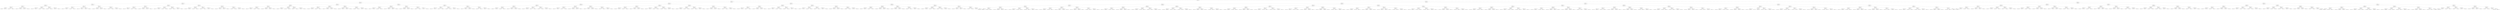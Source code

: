 digraph G{
309293971 [label="Node{data=[3128, 3128]}"]
309293971 -> 1973239436
1973239436 [label="Node{data=[1840, 1840]}"]
1973239436 -> 88869855
88869855 [label="Node{data=[1291, 1291]}"]
88869855 -> 1957349383
1957349383 [label="Node{data=[1199, 1199]}"]
1957349383 -> 489737962
489737962 [label="Node{data=[1167, 1167]}"]
489737962 -> 29747870
29747870 [label="Node{data=[1151, 1151]}"]
29747870 -> 1681001354
1681001354 [label="Node{data=[1143, 1143]}"]
1681001354 -> 1182404091
1182404091 [label="Node{data=[1019, 1019]}"]
1182404091 -> 1562827840
1562827840 [label="Node{data=[969, 969]}"]
1562827840 -> 1939430496
1939430496 [label="Node{data=[963, 963]}"]
1562827840 -> 126052290
126052290 [label="Node{data=[1006, 1006]}"]
1182404091 -> 285255452
285255452 [label="Node{data=[1141, 1141]}"]
285255452 -> 2058333600
2058333600 [label="Node{data=[1059, 1059]}"]
285255452 -> 1131189449
1131189449 [label="Node{data=[1142, 1142]}"]
1681001354 -> 1607292433
1607292433 [label="Node{data=[1147, 1147]}"]
1607292433 -> 1264657075
1264657075 [label="Node{data=[1145, 1145]}"]
1264657075 -> 1277449426
1277449426 [label="Node{data=[1144, 1144]}"]
1264657075 -> 1808354115
1808354115 [label="Node{data=[1146, 1146]}"]
1607292433 -> 1585571317
1585571317 [label="Node{data=[1149, 1149]}"]
1585571317 -> 473374764
473374764 [label="Node{data=[1148, 1148]}"]
1585571317 -> 1926985148
1926985148 [label="Node{data=[1150, 1150]}"]
29747870 -> 1399434231
1399434231 [label="Node{data=[1159, 1159]}"]
1399434231 -> 43405858
43405858 [label="Node{data=[1155, 1155]}"]
43405858 -> 663041052
663041052 [label="Node{data=[1153, 1153]}"]
663041052 -> 249217989
249217989 [label="Node{data=[1152, 1152]}"]
663041052 -> 275970042
275970042 [label="Node{data=[1154, 1154]}"]
43405858 -> 541438100
541438100 [label="Node{data=[1157, 1157]}"]
541438100 -> 787367252
787367252 [label="Node{data=[1156, 1156]}"]
541438100 -> 1987215271
1987215271 [label="Node{data=[1158, 1158]}"]
1399434231 -> 1899531188
1899531188 [label="Node{data=[1163, 1163]}"]
1899531188 -> 2096387095
2096387095 [label="Node{data=[1161, 1161]}"]
2096387095 -> 552368696
552368696 [label="Node{data=[1160, 1160]}"]
2096387095 -> 1158063813
1158063813 [label="Node{data=[1162, 1162]}"]
1899531188 -> 1893134586
1893134586 [label="Node{data=[1165, 1165]}"]
1893134586 -> 777799195
777799195 [label="Node{data=[1164, 1164]}"]
1893134586 -> 1839387730
1839387730 [label="Node{data=[1166, 1166]}"]
489737962 -> 492988333
492988333 [label="Node{data=[1183, 1183]}"]
492988333 -> 1525941723
1525941723 [label="Node{data=[1175, 1175]}"]
1525941723 -> 383056896
383056896 [label="Node{data=[1171, 1171]}"]
383056896 -> 1840233164
1840233164 [label="Node{data=[1169, 1169]}"]
1840233164 -> 1669261275
1669261275 [label="Node{data=[1168, 1168]}"]
1840233164 -> 425655474
425655474 [label="Node{data=[1170, 1170]}"]
383056896 -> 685455205
685455205 [label="Node{data=[1173, 1173]}"]
685455205 -> 951222632
951222632 [label="Node{data=[1172, 1172]}"]
685455205 -> 753330586
753330586 [label="Node{data=[1174, 1174]}"]
1525941723 -> 1119038424
1119038424 [label="Node{data=[1179, 1179]}"]
1119038424 -> 866278644
866278644 [label="Node{data=[1177, 1177]}"]
866278644 -> 523706921
523706921 [label="Node{data=[1176, 1176]}"]
866278644 -> 67547756
67547756 [label="Node{data=[1178, 1178]}"]
1119038424 -> 1597023455
1597023455 [label="Node{data=[1181, 1181]}"]
1597023455 -> 2119439921
2119439921 [label="Node{data=[1180, 1180]}"]
1597023455 -> 1490310584
1490310584 [label="Node{data=[1182, 1182]}"]
492988333 -> 1777338652
1777338652 [label="Node{data=[1191, 1191]}"]
1777338652 -> 859590305
859590305 [label="Node{data=[1187, 1187]}"]
859590305 -> 1829184361
1829184361 [label="Node{data=[1185, 1185]}"]
1829184361 -> 386188004
386188004 [label="Node{data=[1184, 1184]}"]
1829184361 -> 2119537137
2119537137 [label="Node{data=[1186, 1186]}"]
859590305 -> 793608668
793608668 [label="Node{data=[1189, 1189]}"]
793608668 -> 2063983415
2063983415 [label="Node{data=[1188, 1188]}"]
793608668 -> 1244073297
1244073297 [label="Node{data=[1190, 1190]}"]
1777338652 -> 414177277
414177277 [label="Node{data=[1195, 1195]}"]
414177277 -> 1529865813
1529865813 [label="Node{data=[1193, 1193]}"]
1529865813 -> 266840668
266840668 [label="Node{data=[1192, 1192]}"]
1529865813 -> 2102948724
2102948724 [label="Node{data=[1194, 1194]}"]
414177277 -> 464409373
464409373 [label="Node{data=[1197, 1197]}"]
464409373 -> 1066865523
1066865523 [label="Node{data=[1196, 1196]}"]
464409373 -> 227605399
227605399 [label="Node{data=[1198, 1198]}"]
1957349383 -> 871230082
871230082 [label="Node{data=[1259, 1259]}"]
871230082 -> 1513255257
1513255257 [label="Node{data=[1243, 1243]}"]
1513255257 -> 1564081639
1564081639 [label="Node{data=[1207, 1207]}"]
1564081639 -> 1476393364
1476393364 [label="Node{data=[1203, 1203]}"]
1476393364 -> 194682899
194682899 [label="Node{data=[1201, 1201]}"]
194682899 -> 1122738304
1122738304 [label="Node{data=[1200, 1200]}"]
194682899 -> 1353690111
1353690111 [label="Node{data=[1202, 1202]}"]
1476393364 -> 2025114407
2025114407 [label="Node{data=[1205, 1205]}"]
2025114407 -> 653288986
653288986 [label="Node{data=[1204, 1204]}"]
2025114407 -> 964705764
964705764 [label="Node{data=[1206, 1206]}"]
1564081639 -> 341678456
341678456 [label="Node{data=[1211, 1211]}"]
341678456 -> 1248757031
1248757031 [label="Node{data=[1209, 1209]}"]
1248757031 -> 1871440582
1871440582 [label="Node{data=[1208, 1208]}"]
1248757031 -> 1474069966
1474069966 [label="Node{data=[1210, 1210]}"]
341678456 -> 800215060
800215060 [label="Node{data=[1213, 1213]}"]
800215060 -> 290172792
290172792 [label="Node{data=[1212, 1212]}"]
800215060 -> 556186189
556186189 [label="Node{data=[1214, 1214]}"]
1513255257 -> 317176146
317176146 [label="Node{data=[1251, 1251]}"]
317176146 -> 795376106
795376106 [label="Node{data=[1247, 1247]}"]
795376106 -> 1670656784
1670656784 [label="Node{data=[1245, 1245]}"]
1670656784 -> 2004097533
2004097533 [label="Node{data=[1244, 1244]}"]
1670656784 -> 1484133224
1484133224 [label="Node{data=[1246, 1246]}"]
795376106 -> 876451493
876451493 [label="Node{data=[1249, 1249]}"]
876451493 -> 1995652993
1995652993 [label="Node{data=[1248, 1248]}"]
876451493 -> 564099923
564099923 [label="Node{data=[1250, 1250]}"]
317176146 -> 1234882907
1234882907 [label="Node{data=[1255, 1255]}"]
1234882907 -> 290123379
290123379 [label="Node{data=[1253, 1253]}"]
290123379 -> 2125124844
2125124844 [label="Node{data=[1252, 1252]}"]
290123379 -> 615869833
615869833 [label="Node{data=[1254, 1254]}"]
1234882907 -> 993681485
993681485 [label="Node{data=[1257, 1257]}"]
993681485 -> 2101684271
2101684271 [label="Node{data=[1256, 1256]}"]
993681485 -> 1440784095
1440784095 [label="Node{data=[1258, 1258]}"]
871230082 -> 1513519311
1513519311 [label="Node{data=[1275, 1275]}"]
1513519311 -> 853955532
853955532 [label="Node{data=[1267, 1267]}"]
853955532 -> 1723204079
1723204079 [label="Node{data=[1263, 1263]}"]
1723204079 -> 930184576
930184576 [label="Node{data=[1261, 1261]}"]
930184576 -> 1592302497
1592302497 [label="Node{data=[1260, 1260]}"]
930184576 -> 1586547587
1586547587 [label="Node{data=[1262, 1262]}"]
1723204079 -> 150933703
150933703 [label="Node{data=[1265, 1265]}"]
150933703 -> 878637349
878637349 [label="Node{data=[1264, 1264]}"]
150933703 -> 787567004
787567004 [label="Node{data=[1266, 1266]}"]
853955532 -> 1986353938
1986353938 [label="Node{data=[1271, 1271]}"]
1986353938 -> 116134961
116134961 [label="Node{data=[1269, 1269]}"]
116134961 -> 1173887504
1173887504 [label="Node{data=[1268, 1268]}"]
116134961 -> 1637994114
1637994114 [label="Node{data=[1270, 1270]}"]
1986353938 -> 1036035183
1036035183 [label="Node{data=[1273, 1273]}"]
1036035183 -> 1542156922
1542156922 [label="Node{data=[1272, 1272]}"]
1036035183 -> 1590086541
1590086541 [label="Node{data=[1274, 1274]}"]
1513519311 -> 838650633
838650633 [label="Node{data=[1283, 1283]}"]
838650633 -> 153608837
153608837 [label="Node{data=[1279, 1279]}"]
153608837 -> 157231481
157231481 [label="Node{data=[1277, 1277]}"]
157231481 -> 1638728060
1638728060 [label="Node{data=[1276, 1276]}"]
157231481 -> 912145091
912145091 [label="Node{data=[1278, 1278]}"]
153608837 -> 14406983
14406983 [label="Node{data=[1281, 1281]}"]
14406983 -> 1891573956
1891573956 [label="Node{data=[1280, 1280]}"]
14406983 -> 2039507278
2039507278 [label="Node{data=[1282, 1282]}"]
838650633 -> 1046469789
1046469789 [label="Node{data=[1287, 1287]}"]
1046469789 -> 1626363900
1626363900 [label="Node{data=[1285, 1285]}"]
1626363900 -> 1774248486
1774248486 [label="Node{data=[1284, 1284]}"]
1626363900 -> 325073993
325073993 [label="Node{data=[1286, 1286]}"]
1046469789 -> 1402708364
1402708364 [label="Node{data=[1289, 1289]}"]
1402708364 -> 825639860
825639860 [label="Node{data=[1288, 1288]}"]
1402708364 -> 1594443366
1594443366 [label="Node{data=[1290, 1290]}"]
88869855 -> 1293527994
1293527994 [label="Node{data=[1540, 1540]}"]
1293527994 -> 1132524628
1132524628 [label="Node{data=[1371, 1371]}"]
1132524628 -> 1076376691
1076376691 [label="Node{data=[1355, 1355]}"]
1076376691 -> 1434935398
1434935398 [label="Node{data=[1347, 1347]}"]
1434935398 -> 1430476055
1430476055 [label="Node{data=[1343, 1343]}"]
1430476055 -> 287652287
287652287 [label="Node{data=[1341, 1341]}"]
287652287 -> 271518788
271518788 [label="Node{data=[1340, 1340]}"]
287652287 -> 2126895735
2126895735 [label="Node{data=[1342, 1342]}"]
1430476055 -> 836883285
836883285 [label="Node{data=[1345, 1345]}"]
836883285 -> 162655255
162655255 [label="Node{data=[1344, 1344]}"]
836883285 -> 1637125193
1637125193 [label="Node{data=[1346, 1346]}"]
1434935398 -> 835908718
835908718 [label="Node{data=[1351, 1351]}"]
835908718 -> 236384890
236384890 [label="Node{data=[1349, 1349]}"]
236384890 -> 138503931
138503931 [label="Node{data=[1348, 1348]}"]
236384890 -> 1299338622
1299338622 [label="Node{data=[1350, 1350]}"]
835908718 -> 1806022970
1806022970 [label="Node{data=[1353, 1353]}"]
1806022970 -> 1377374998
1377374998 [label="Node{data=[1352, 1352]}"]
1806022970 -> 1366085904
1366085904 [label="Node{data=[1354, 1354]}"]
1076376691 -> 250259430
250259430 [label="Node{data=[1363, 1363]}"]
250259430 -> 1220584296
1220584296 [label="Node{data=[1359, 1359]}"]
1220584296 -> 1390119109
1390119109 [label="Node{data=[1357, 1357]}"]
1390119109 -> 1695033311
1695033311 [label="Node{data=[1356, 1356]}"]
1390119109 -> 1049000207
1049000207 [label="Node{data=[1358, 1358]}"]
1220584296 -> 1930450516
1930450516 [label="Node{data=[1361, 1361]}"]
1930450516 -> 2105767251
2105767251 [label="Node{data=[1360, 1360]}"]
1930450516 -> 1494320099
1494320099 [label="Node{data=[1362, 1362]}"]
250259430 -> 1423099855
1423099855 [label="Node{data=[1367, 1367]}"]
1423099855 -> 620857847
620857847 [label="Node{data=[1365, 1365]}"]
620857847 -> 1137596905
1137596905 [label="Node{data=[1364, 1364]}"]
620857847 -> 370525416
370525416 [label="Node{data=[1366, 1366]}"]
1423099855 -> 1421575514
1421575514 [label="Node{data=[1369, 1369]}"]
1421575514 -> 2103238667
2103238667 [label="Node{data=[1368, 1368]}"]
1421575514 -> 1282211672
1282211672 [label="Node{data=[1370, 1370]}"]
1132524628 -> 1952858297
1952858297 [label="Node{data=[1524, 1524]}"]
1952858297 -> 2097121850
2097121850 [label="Node{data=[1516, 1516]}"]
2097121850 -> 1715036438
1715036438 [label="Node{data=[1484, 1484]}"]
1715036438 -> 1300550838
1300550838 [label="Node{data=[1373, 1373]}"]
1300550838 -> 195110455
195110455 [label="Node{data=[1372, 1372]}"]
1300550838 -> 193970979
193970979 [label="Node{data=[1454, 1454]}"]
1715036438 -> 647176853
647176853 [label="Node{data=[1514, 1514]}"]
647176853 -> 1297703829
1297703829 [label="Node{data=[1513, 1513]}"]
647176853 -> 1330345111
1330345111 [label="Node{data=[1515, 1515]}"]
2097121850 -> 984100998
984100998 [label="Node{data=[1520, 1520]}"]
984100998 -> 93338316
93338316 [label="Node{data=[1518, 1518]}"]
93338316 -> 64201760
64201760 [label="Node{data=[1517, 1517]}"]
93338316 -> 388536065
388536065 [label="Node{data=[1519, 1519]}"]
984100998 -> 1820305762
1820305762 [label="Node{data=[1522, 1522]}"]
1820305762 -> 1748871291
1748871291 [label="Node{data=[1521, 1521]}"]
1820305762 -> 1993466872
1993466872 [label="Node{data=[1523, 1523]}"]
1952858297 -> 630387388
630387388 [label="Node{data=[1532, 1532]}"]
630387388 -> 884440021
884440021 [label="Node{data=[1528, 1528]}"]
884440021 -> 835482440
835482440 [label="Node{data=[1526, 1526]}"]
835482440 -> 1216059562
1216059562 [label="Node{data=[1525, 1525]}"]
835482440 -> 2060354571
2060354571 [label="Node{data=[1527, 1527]}"]
884440021 -> 1965564244
1965564244 [label="Node{data=[1530, 1530]}"]
1965564244 -> 657214090
657214090 [label="Node{data=[1529, 1529]}"]
1965564244 -> 856045581
856045581 [label="Node{data=[1531, 1531]}"]
630387388 -> 1030102202
1030102202 [label="Node{data=[1536, 1536]}"]
1030102202 -> 158382275
158382275 [label="Node{data=[1534, 1534]}"]
158382275 -> 1280170877
1280170877 [label="Node{data=[1533, 1533]}"]
158382275 -> 1309230249
1309230249 [label="Node{data=[1535, 1535]}"]
1030102202 -> 1132925470
1132925470 [label="Node{data=[1538, 1538]}"]
1132925470 -> 1337793549
1337793549 [label="Node{data=[1537, 1537]}"]
1132925470 -> 1829351604
1829351604 [label="Node{data=[1539, 1539]}"]
1293527994 -> 1772199344
1772199344 [label="Node{data=[1773, 1773]}"]
1772199344 -> 307066232
307066232 [label="Node{data=[1556, 1556]}"]
307066232 -> 901209672
901209672 [label="Node{data=[1548, 1548]}"]
901209672 -> 354145370
354145370 [label="Node{data=[1544, 1544]}"]
354145370 -> 1890752340
1890752340 [label="Node{data=[1542, 1542]}"]
1890752340 -> 153995919
153995919 [label="Node{data=[1541, 1541]}"]
1890752340 -> 107450620
107450620 [label="Node{data=[1543, 1543]}"]
354145370 -> 1301622126
1301622126 [label="Node{data=[1546, 1546]}"]
1301622126 -> 695802815
695802815 [label="Node{data=[1545, 1545]}"]
1301622126 -> 1315423661
1315423661 [label="Node{data=[1547, 1547]}"]
901209672 -> 1958563053
1958563053 [label="Node{data=[1552, 1552]}"]
1958563053 -> 279441737
279441737 [label="Node{data=[1550, 1550]}"]
279441737 -> 1902294017
1902294017 [label="Node{data=[1549, 1549]}"]
279441737 -> 30956845
30956845 [label="Node{data=[1551, 1551]}"]
1958563053 -> 521974751
521974751 [label="Node{data=[1554, 1554]}"]
521974751 -> 807285964
807285964 [label="Node{data=[1553, 1553]}"]
521974751 -> 1421368434
1421368434 [label="Node{data=[1555, 1555]}"]
307066232 -> 399131389
399131389 [label="Node{data=[1666, 1666]}"]
399131389 -> 1832032656
1832032656 [label="Node{data=[1560, 1560]}"]
1832032656 -> 751528110
751528110 [label="Node{data=[1558, 1558]}"]
751528110 -> 981920393
981920393 [label="Node{data=[1557, 1557]}"]
751528110 -> 2141096590
2141096590 [label="Node{data=[1559, 1559]}"]
1832032656 -> 102327028
102327028 [label="Node{data=[1603, 1603]}"]
102327028 -> 1902179457
1902179457 [label="Node{data=[1561, 1561]}"]
102327028 -> 2084543110
2084543110 [label="Node{data=[1604, 1604]}"]
399131389 -> 2004788597
2004788597 [label="Node{data=[1769, 1769]}"]
2004788597 -> 985495468
985495468 [label="Node{data=[1725, 1725]}"]
985495468 -> 1284458630
1284458630 [label="Node{data=[1697, 1697]}"]
985495468 -> 1290014779
1290014779 [label="Node{data=[1750, 1750]}"]
2004788597 -> 1320370655
1320370655 [label="Node{data=[1771, 1771]}"]
1320370655 -> 526540722
526540722 [label="Node{data=[1770, 1770]}"]
1320370655 -> 689962912
689962912 [label="Node{data=[1772, 1772]}"]
1772199344 -> 1159092080
1159092080 [label="Node{data=[1789, 1789]}"]
1159092080 -> 293559220
293559220 [label="Node{data=[1781, 1781]}"]
293559220 -> 476912102
476912102 [label="Node{data=[1777, 1777]}"]
476912102 -> 1247348532
1247348532 [label="Node{data=[1775, 1775]}"]
1247348532 -> 1023632600
1023632600 [label="Node{data=[1774, 1774]}"]
1247348532 -> 1456093751
1456093751 [label="Node{data=[1776, 1776]}"]
476912102 -> 572308257
572308257 [label="Node{data=[1779, 1779]}"]
572308257 -> 545159409
545159409 [label="Node{data=[1778, 1778]}"]
572308257 -> 108920194
108920194 [label="Node{data=[1780, 1780]}"]
293559220 -> 23160056
23160056 [label="Node{data=[1785, 1785]}"]
23160056 -> 1180897862
1180897862 [label="Node{data=[1783, 1783]}"]
1180897862 -> 352928651
352928651 [label="Node{data=[1782, 1782]}"]
1180897862 -> 2087796037
2087796037 [label="Node{data=[1784, 1784]}"]
23160056 -> 1983758487
1983758487 [label="Node{data=[1787, 1787]}"]
1983758487 -> 672271668
672271668 [label="Node{data=[1786, 1786]}"]
1983758487 -> 2002257574
2002257574 [label="Node{data=[1788, 1788]}"]
1159092080 -> 45516317
45516317 [label="Node{data=[1797, 1797]}"]
45516317 -> 446154660
446154660 [label="Node{data=[1793, 1793]}"]
446154660 -> 575935087
575935087 [label="Node{data=[1791, 1791]}"]
575935087 -> 361651637
361651637 [label="Node{data=[1790, 1790]}"]
575935087 -> 599701367
599701367 [label="Node{data=[1792, 1792]}"]
446154660 -> 129035843
129035843 [label="Node{data=[1795, 1795]}"]
129035843 -> 91571120
91571120 [label="Node{data=[1794, 1794]}"]
129035843 -> 1651627358
1651627358 [label="Node{data=[1796, 1796]}"]
45516317 -> 874697576
874697576 [label="Node{data=[1801, 1801]}"]
874697576 -> 878764377
878764377 [label="Node{data=[1799, 1799]}"]
878764377 -> 463953062
463953062 [label="Node{data=[1798, 1798]}"]
878764377 -> 2005967273
2005967273 [label="Node{data=[1800, 1800]}"]
874697576 -> 1426822560
1426822560 [label="Node{data=[1803, 1803]}"]
1426822560 -> 1725090929
1725090929 [label="Node{data=[1802, 1802]}"]
1426822560 -> 1202843233
1202843233 [label="Node{data=[1804, 1804]}"]
1973239436 -> 895390423
895390423 [label="Node{data=[2742, 2742]}"]
895390423 -> 1014081353
1014081353 [label="Node{data=[2028, 2028]}"]
1014081353 -> 1278232050
1278232050 [label="Node{data=[1882, 1882]}"]
1278232050 -> 70936819
70936819 [label="Node{data=[1866, 1866]}"]
70936819 -> 1161009801
1161009801 [label="Node{data=[1858, 1858]}"]
1161009801 -> 1950955145
1950955145 [label="Node{data=[1854, 1854]}"]
1950955145 -> 983101991
983101991 [label="Node{data=[1852, 1852]}"]
983101991 -> 1840408695
1840408695 [label="Node{data=[1851, 1851]}"]
983101991 -> 881606810
881606810 [label="Node{data=[1853, 1853]}"]
1950955145 -> 156026364
156026364 [label="Node{data=[1856, 1856]}"]
156026364 -> 1949828920
1949828920 [label="Node{data=[1855, 1855]}"]
156026364 -> 179775512
179775512 [label="Node{data=[1857, 1857]}"]
1161009801 -> 1550397764
1550397764 [label="Node{data=[1862, 1862]}"]
1550397764 -> 862288912
862288912 [label="Node{data=[1860, 1860]}"]
862288912 -> 131120259
131120259 [label="Node{data=[1859, 1859]}"]
862288912 -> 882160521
882160521 [label="Node{data=[1861, 1861]}"]
1550397764 -> 560088910
560088910 [label="Node{data=[1864, 1864]}"]
560088910 -> 973027982
973027982 [label="Node{data=[1863, 1863]}"]
560088910 -> 1003072918
1003072918 [label="Node{data=[1865, 1865]}"]
70936819 -> 709908893
709908893 [label="Node{data=[1874, 1874]}"]
709908893 -> 423306158
423306158 [label="Node{data=[1870, 1870]}"]
423306158 -> 1506824525
1506824525 [label="Node{data=[1868, 1868]}"]
1506824525 -> 788783868
788783868 [label="Node{data=[1867, 1867]}"]
1506824525 -> 129485360
129485360 [label="Node{data=[1869, 1869]}"]
423306158 -> 1204928315
1204928315 [label="Node{data=[1872, 1872]}"]
1204928315 -> 475059381
475059381 [label="Node{data=[1871, 1871]}"]
1204928315 -> 745853377
745853377 [label="Node{data=[1873, 1873]}"]
709908893 -> 355166261
355166261 [label="Node{data=[1878, 1878]}"]
355166261 -> 1607017932
1607017932 [label="Node{data=[1876, 1876]}"]
1607017932 -> 1160165372
1160165372 [label="Node{data=[1875, 1875]}"]
1607017932 -> 1339460672
1339460672 [label="Node{data=[1877, 1877]}"]
355166261 -> 32653135
32653135 [label="Node{data=[1880, 1880]}"]
32653135 -> 394497528
394497528 [label="Node{data=[1879, 1879]}"]
32653135 -> 1743405475
1743405475 [label="Node{data=[1881, 1881]}"]
1278232050 -> 472212882
472212882 [label="Node{data=[1898, 1898]}"]
472212882 -> 205338910
205338910 [label="Node{data=[1890, 1890]}"]
205338910 -> 131762476
131762476 [label="Node{data=[1886, 1886]}"]
131762476 -> 847783725
847783725 [label="Node{data=[1884, 1884]}"]
847783725 -> 87481627
87481627 [label="Node{data=[1883, 1883]}"]
847783725 -> 1621553514
1621553514 [label="Node{data=[1885, 1885]}"]
131762476 -> 862361531
862361531 [label="Node{data=[1888, 1888]}"]
862361531 -> 1084522421
1084522421 [label="Node{data=[1887, 1887]}"]
862361531 -> 1934212287
1934212287 [label="Node{data=[1889, 1889]}"]
205338910 -> 615722525
615722525 [label="Node{data=[1894, 1894]}"]
615722525 -> 602914431
602914431 [label="Node{data=[1892, 1892]}"]
602914431 -> 1079321696
1079321696 [label="Node{data=[1891, 1891]}"]
602914431 -> 2118632593
2118632593 [label="Node{data=[1893, 1893]}"]
615722525 -> 1127865986
1127865986 [label="Node{data=[1896, 1896]}"]
1127865986 -> 503024860
503024860 [label="Node{data=[1895, 1895]}"]
1127865986 -> 1952763175
1952763175 [label="Node{data=[1897, 1897]}"]
472212882 -> 885517430
885517430 [label="Node{data=[1906, 1906]}"]
885517430 -> 965212578
965212578 [label="Node{data=[1902, 1902]}"]
965212578 -> 2019233570
2019233570 [label="Node{data=[1900, 1900]}"]
2019233570 -> 704968955
704968955 [label="Node{data=[1899, 1899]}"]
2019233570 -> 556467601
556467601 [label="Node{data=[1901, 1901]}"]
965212578 -> 661107455
661107455 [label="Node{data=[1904, 1904]}"]
661107455 -> 132487982
132487982 [label="Node{data=[1903, 1903]}"]
661107455 -> 170620937
170620937 [label="Node{data=[1905, 1905]}"]
885517430 -> 1943401296
1943401296 [label="Node{data=[2024, 2024]}"]
1943401296 -> 1774147487
1774147487 [label="Node{data=[1908, 1908]}"]
1774147487 -> 1118342509
1118342509 [label="Node{data=[1907, 1907]}"]
1774147487 -> 319970817
319970817 [label="Node{data=[1974, 1974]}"]
1943401296 -> 1325490240
1325490240 [label="Node{data=[2026, 2026]}"]
1325490240 -> 1553057168
1553057168 [label="Node{data=[2025, 2025]}"]
1325490240 -> 1515518090
1515518090 [label="Node{data=[2027, 2027]}"]
1014081353 -> 1530353559
1530353559 [label="Node{data=[2613, 2613]}"]
1530353559 -> 527450065
527450065 [label="Node{data=[2447, 2447]}"]
527450065 -> 1302316266
1302316266 [label="Node{data=[2036, 2036]}"]
1302316266 -> 812840315
812840315 [label="Node{data=[2032, 2032]}"]
812840315 -> 1360566029
1360566029 [label="Node{data=[2030, 2030]}"]
1360566029 -> 1325970504
1325970504 [label="Node{data=[2029, 2029]}"]
1360566029 -> 2080608727
2080608727 [label="Node{data=[2031, 2031]}"]
812840315 -> 1534949889
1534949889 [label="Node{data=[2034, 2034]}"]
1534949889 -> 1321741980
1321741980 [label="Node{data=[2033, 2033]}"]
1534949889 -> 1147697657
1147697657 [label="Node{data=[2035, 2035]}"]
1302316266 -> 604362122
604362122 [label="Node{data=[2443, 2443]}"]
604362122 -> 337124985
337124985 [label="Node{data=[2141, 2141]}"]
337124985 -> 464219816
464219816 [label="Node{data=[2037, 2037]}"]
337124985 -> 470514581
470514581 [label="Node{data=[2442, 2442]}"]
604362122 -> 371741723
371741723 [label="Node{data=[2445, 2445]}"]
371741723 -> 1108835185
1108835185 [label="Node{data=[2444, 2444]}"]
371741723 -> 42566581
42566581 [label="Node{data=[2446, 2446]}"]
527450065 -> 1159301026
1159301026 [label="Node{data=[2455, 2455]}"]
1159301026 -> 289770390
289770390 [label="Node{data=[2451, 2451]}"]
289770390 -> 1752213052
1752213052 [label="Node{data=[2449, 2449]}"]
1752213052 -> 648680620
648680620 [label="Node{data=[2448, 2448]}"]
1752213052 -> 789029708
789029708 [label="Node{data=[2450, 2450]}"]
289770390 -> 312710145
312710145 [label="Node{data=[2453, 2453]}"]
312710145 -> 2131726639
2131726639 [label="Node{data=[2452, 2452]}"]
312710145 -> 158790934
158790934 [label="Node{data=[2454, 2454]}"]
1159301026 -> 469318327
469318327 [label="Node{data=[2502, 2502]}"]
469318327 -> 368354901
368354901 [label="Node{data=[2500, 2500]}"]
368354901 -> 384944941
384944941 [label="Node{data=[2499, 2499]}"]
368354901 -> 672219808
672219808 [label="Node{data=[2501, 2501]}"]
469318327 -> 2062547351
2062547351 [label="Node{data=[2553, 2553]}"]
2062547351 -> 1251557009
1251557009 [label="Node{data=[2541, 2541]}"]
2062547351 -> 1378430028
1378430028 [label="Node{data=[2600, 2600]}"]
1530353559 -> 1880060139
1880060139 [label="Node{data=[2726, 2726]}"]
1880060139 -> 1965624380
1965624380 [label="Node{data=[2680, 2680]}"]
1965624380 -> 1984416190
1984416190 [label="Node{data=[2676, 2676]}"]
1984416190 -> 1838665846
1838665846 [label="Node{data=[2638, 2638]}"]
1838665846 -> 1721007367
1721007367 [label="Node{data=[2625, 2625]}"]
1838665846 -> 1533134085
1533134085 [label="Node{data=[2675, 2675]}"]
1984416190 -> 329514478
329514478 [label="Node{data=[2678, 2678]}"]
329514478 -> 1080335244
1080335244 [label="Node{data=[2677, 2677]}"]
329514478 -> 90024642
90024642 [label="Node{data=[2679, 2679]}"]
1965624380 -> 1346440833
1346440833 [label="Node{data=[2684, 2684]}"]
1346440833 -> 1552008682
1552008682 [label="Node{data=[2682, 2682]}"]
1552008682 -> 945659149
945659149 [label="Node{data=[2681, 2681]}"]
1552008682 -> 1354644350
1354644350 [label="Node{data=[2683, 2683]}"]
1346440833 -> 148046574
148046574 [label="Node{data=[2686, 2686]}"]
148046574 -> 1521432715
1521432715 [label="Node{data=[2685, 2685]}"]
148046574 -> 240018214
240018214 [label="Node{data=[2725, 2725]}"]
1880060139 -> 797629530
797629530 [label="Node{data=[2734, 2734]}"]
797629530 -> 1071542071
1071542071 [label="Node{data=[2730, 2730]}"]
1071542071 -> 471233319
471233319 [label="Node{data=[2728, 2728]}"]
471233319 -> 1639740624
1639740624 [label="Node{data=[2727, 2727]}"]
471233319 -> 413994161
413994161 [label="Node{data=[2729, 2729]}"]
1071542071 -> 1413902148
1413902148 [label="Node{data=[2732, 2732]}"]
1413902148 -> 2070327712
2070327712 [label="Node{data=[2731, 2731]}"]
1413902148 -> 2038321384
2038321384 [label="Node{data=[2733, 2733]}"]
797629530 -> 155587570
155587570 [label="Node{data=[2738, 2738]}"]
155587570 -> 1855812049
1855812049 [label="Node{data=[2736, 2736]}"]
1855812049 -> 540550675
540550675 [label="Node{data=[2735, 2735]}"]
1855812049 -> 726322156
726322156 [label="Node{data=[2737, 2737]}"]
155587570 -> 304776436
304776436 [label="Node{data=[2740, 2740]}"]
304776436 -> 398224537
398224537 [label="Node{data=[2739, 2739]}"]
304776436 -> 1985333443
1985333443 [label="Node{data=[2741, 2741]}"]
895390423 -> 196966478
196966478 [label="Node{data=[2991, 2991]}"]
196966478 -> 1307984105
1307984105 [label="Node{data=[2774, 2774]}"]
1307984105 -> 962209130
962209130 [label="Node{data=[2758, 2758]}"]
962209130 -> 1636954450
1636954450 [label="Node{data=[2750, 2750]}"]
1636954450 -> 26118694
26118694 [label="Node{data=[2746, 2746]}"]
26118694 -> 2113958902
2113958902 [label="Node{data=[2744, 2744]}"]
2113958902 -> 370767913
370767913 [label="Node{data=[2743, 2743]}"]
2113958902 -> 2028732633
2028732633 [label="Node{data=[2745, 2745]}"]
26118694 -> 222722648
222722648 [label="Node{data=[2748, 2748]}"]
222722648 -> 1889810373
1889810373 [label="Node{data=[2747, 2747]}"]
222722648 -> 765575624
765575624 [label="Node{data=[2749, 2749]}"]
1636954450 -> 903079533
903079533 [label="Node{data=[2754, 2754]}"]
903079533 -> 200924725
200924725 [label="Node{data=[2752, 2752]}"]
200924725 -> 1513282192
1513282192 [label="Node{data=[2751, 2751]}"]
200924725 -> 2042556319
2042556319 [label="Node{data=[2753, 2753]}"]
903079533 -> 1400151627
1400151627 [label="Node{data=[2756, 2756]}"]
1400151627 -> 381287014
381287014 [label="Node{data=[2755, 2755]}"]
1400151627 -> 1511212155
1511212155 [label="Node{data=[2757, 2757]}"]
962209130 -> 1423940273
1423940273 [label="Node{data=[2766, 2766]}"]
1423940273 -> 590270631
590270631 [label="Node{data=[2762, 2762]}"]
590270631 -> 2057139310
2057139310 [label="Node{data=[2760, 2760]}"]
2057139310 -> 980273114
980273114 [label="Node{data=[2759, 2759]}"]
2057139310 -> 315611188
315611188 [label="Node{data=[2761, 2761]}"]
590270631 -> 1194428706
1194428706 [label="Node{data=[2764, 2764]}"]
1194428706 -> 1444850606
1444850606 [label="Node{data=[2763, 2763]}"]
1194428706 -> 35255712
35255712 [label="Node{data=[2765, 2765]}"]
1423940273 -> 1861981103
1861981103 [label="Node{data=[2770, 2770]}"]
1861981103 -> 633896907
633896907 [label="Node{data=[2768, 2768]}"]
633896907 -> 111731463
111731463 [label="Node{data=[2767, 2767]}"]
633896907 -> 1263641223
1263641223 [label="Node{data=[2769, 2769]}"]
1861981103 -> 2038769321
2038769321 [label="Node{data=[2772, 2772]}"]
2038769321 -> 534063221
534063221 [label="Node{data=[2771, 2771]}"]
2038769321 -> 1579438163
1579438163 [label="Node{data=[2773, 2773]}"]
1307984105 -> 413635722
413635722 [label="Node{data=[2944, 2944]}"]
413635722 -> 1221019993
1221019993 [label="Node{data=[2782, 2782]}"]
1221019993 -> 2120697524
2120697524 [label="Node{data=[2778, 2778]}"]
2120697524 -> 37566435
37566435 [label="Node{data=[2776, 2776]}"]
37566435 -> 639299818
639299818 [label="Node{data=[2775, 2775]}"]
37566435 -> 1415969009
1415969009 [label="Node{data=[2777, 2777]}"]
2120697524 -> 284382767
284382767 [label="Node{data=[2780, 2780]}"]
284382767 -> 2073754109
2073754109 [label="Node{data=[2779, 2779]}"]
284382767 -> 183950276
183950276 [label="Node{data=[2781, 2781]}"]
1221019993 -> 1907296283
1907296283 [label="Node{data=[2786, 2786]}"]
1907296283 -> 2070379055
2070379055 [label="Node{data=[2784, 2784]}"]
2070379055 -> 1461596591
1461596591 [label="Node{data=[2783, 2783]}"]
2070379055 -> 1804265587
1804265587 [label="Node{data=[2785, 2785]}"]
1907296283 -> 1659685577
1659685577 [label="Node{data=[2788, 2788]}"]
1659685577 -> 572158649
572158649 [label="Node{data=[2787, 2787]}"]
1659685577 -> 70233116
70233116 [label="Node{data=[2909, 2909]}"]
413635722 -> 945423770
945423770 [label="Node{data=[2983, 2983]}"]
945423770 -> 1021590234
1021590234 [label="Node{data=[2979, 2979]}"]
1021590234 -> 1301940293
1301940293 [label="Node{data=[2977, 2977]}"]
1301940293 -> 875303590
875303590 [label="Node{data=[2965, 2965]}"]
1301940293 -> 1555216236
1555216236 [label="Node{data=[2978, 2978]}"]
1021590234 -> 1100838090
1100838090 [label="Node{data=[2981, 2981]}"]
1100838090 -> 1549309084
1549309084 [label="Node{data=[2980, 2980]}"]
1100838090 -> 146085011
146085011 [label="Node{data=[2982, 2982]}"]
945423770 -> 1106631486
1106631486 [label="Node{data=[2987, 2987]}"]
1106631486 -> 1810160878
1810160878 [label="Node{data=[2985, 2985]}"]
1810160878 -> 1929398650
1929398650 [label="Node{data=[2984, 2984]}"]
1810160878 -> 1395771909
1395771909 [label="Node{data=[2986, 2986]}"]
1106631486 -> 1014159222
1014159222 [label="Node{data=[2989, 2989]}"]
1014159222 -> 1908174778
1908174778 [label="Node{data=[2988, 2988]}"]
1014159222 -> 439150
439150 [label="Node{data=[2990, 2990]}"]
196966478 -> 1564090505
1564090505 [label="Node{data=[3052, 3052]}"]
1564090505 -> 2010748223
2010748223 [label="Node{data=[3036, 3036]}"]
2010748223 -> 1703605697
1703605697 [label="Node{data=[3028, 3028]}"]
1703605697 -> 1352837085
1352837085 [label="Node{data=[2995, 2995]}"]
1352837085 -> 1553001256
1553001256 [label="Node{data=[2993, 2993]}"]
1553001256 -> 1742466536
1742466536 [label="Node{data=[2992, 2992]}"]
1553001256 -> 1439508527
1439508527 [label="Node{data=[2994, 2994]}"]
1352837085 -> 278192388
278192388 [label="Node{data=[2997, 2997]}"]
278192388 -> 1258717589
1258717589 [label="Node{data=[2996, 2996]}"]
278192388 -> 1938461104
1938461104 [label="Node{data=[3019, 3019]}"]
1703605697 -> 1337607102
1337607102 [label="Node{data=[3032, 3032]}"]
1337607102 -> 2022770572
2022770572 [label="Node{data=[3030, 3030]}"]
2022770572 -> 132393762
132393762 [label="Node{data=[3029, 3029]}"]
2022770572 -> 549731711
549731711 [label="Node{data=[3031, 3031]}"]
1337607102 -> 1031679338
1031679338 [label="Node{data=[3034, 3034]}"]
1031679338 -> 1294196782
1294196782 [label="Node{data=[3033, 3033]}"]
1031679338 -> 1807253395
1807253395 [label="Node{data=[3035, 3035]}"]
2010748223 -> 1788250206
1788250206 [label="Node{data=[3044, 3044]}"]
1788250206 -> 642776347
642776347 [label="Node{data=[3040, 3040]}"]
642776347 -> 1958693740
1958693740 [label="Node{data=[3038, 3038]}"]
1958693740 -> 1557395087
1557395087 [label="Node{data=[3037, 3037]}"]
1958693740 -> 39403827
39403827 [label="Node{data=[3039, 3039]}"]
642776347 -> 1537725254
1537725254 [label="Node{data=[3042, 3042]}"]
1537725254 -> 1431111541
1431111541 [label="Node{data=[3041, 3041]}"]
1537725254 -> 376042717
376042717 [label="Node{data=[3043, 3043]}"]
1788250206 -> 1584492538
1584492538 [label="Node{data=[3048, 3048]}"]
1584492538 -> 1000974993
1000974993 [label="Node{data=[3046, 3046]}"]
1000974993 -> 107115582
107115582 [label="Node{data=[3045, 3045]}"]
1000974993 -> 1601484595
1601484595 [label="Node{data=[3047, 3047]}"]
1584492538 -> 170855832
170855832 [label="Node{data=[3050, 3050]}"]
170855832 -> 2091176814
2091176814 [label="Node{data=[3049, 3049]}"]
170855832 -> 1777507136
1777507136 [label="Node{data=[3051, 3051]}"]
1564090505 -> 331703394
331703394 [label="Node{data=[3112, 3112]}"]
331703394 -> 1643440207
1643440207 [label="Node{data=[3060, 3060]}"]
1643440207 -> 999389372
999389372 [label="Node{data=[3056, 3056]}"]
999389372 -> 1187302421
1187302421 [label="Node{data=[3054, 3054]}"]
1187302421 -> 2115655387
2115655387 [label="Node{data=[3053, 3053]}"]
1187302421 -> 946503623
946503623 [label="Node{data=[3055, 3055]}"]
999389372 -> 143566062
143566062 [label="Node{data=[3058, 3058]}"]
143566062 -> 1749706126
1749706126 [label="Node{data=[3057, 3057]}"]
143566062 -> 1145719506
1145719506 [label="Node{data=[3059, 3059]}"]
1643440207 -> 792035803
792035803 [label="Node{data=[3064, 3064]}"]
792035803 -> 1390541063
1390541063 [label="Node{data=[3062, 3062]}"]
1390541063 -> 1773961408
1773961408 [label="Node{data=[3061, 3061]}"]
1390541063 -> 2134264831
2134264831 [label="Node{data=[3063, 3063]}"]
792035803 -> 2089694875
2089694875 [label="Node{data=[3110, 3110]}"]
2089694875 -> 570085836
570085836 [label="Node{data=[3065, 3065]}"]
2089694875 -> 751693747
751693747 [label="Node{data=[3111, 3111]}"]
331703394 -> 1642668134
1642668134 [label="Node{data=[3120, 3120]}"]
1642668134 -> 1826547758
1826547758 [label="Node{data=[3116, 3116]}"]
1826547758 -> 459092168
459092168 [label="Node{data=[3114, 3114]}"]
459092168 -> 1479472231
1479472231 [label="Node{data=[3113, 3113]}"]
459092168 -> 1886131476
1886131476 [label="Node{data=[3115, 3115]}"]
1826547758 -> 1810373807
1810373807 [label="Node{data=[3118, 3118]}"]
1810373807 -> 432126570
432126570 [label="Node{data=[3117, 3117]}"]
1810373807 -> 920905977
920905977 [label="Node{data=[3119, 3119]}"]
1642668134 -> 641179524
641179524 [label="Node{data=[3124, 3124]}"]
641179524 -> 219280009
219280009 [label="Node{data=[3122, 3122]}"]
219280009 -> 429329323
429329323 [label="Node{data=[3121, 3121]}"]
219280009 -> 807050304
807050304 [label="Node{data=[3123, 3123]}"]
641179524 -> 709623416
709623416 [label="Node{data=[3126, 3126]}"]
709623416 -> 676119554
676119554 [label="Node{data=[3125, 3125]}"]
709623416 -> 161958131
161958131 [label="Node{data=[3127, 3127]}"]
309293971 -> 1832598811
1832598811 [label="Node{data=[8180, 8180]}"]
1832598811 -> 418817786
418817786 [label="Node{data=[5028, 5028]}"]
418817786 -> 1448348978
1448348978 [label="Node{data=[3538, 3538]}"]
1448348978 -> 1694971867
1694971867 [label="Node{data=[3216, 3216]}"]
1694971867 -> 1373642117
1373642117 [label="Node{data=[3160, 3160]}"]
1373642117 -> 2081206325
2081206325 [label="Node{data=[3144, 3144]}"]
2081206325 -> 180817691
180817691 [label="Node{data=[3136, 3136]}"]
180817691 -> 1453480055
1453480055 [label="Node{data=[3132, 3132]}"]
1453480055 -> 125795091
125795091 [label="Node{data=[3130, 3130]}"]
125795091 -> 510389969
510389969 [label="Node{data=[3129, 3129]}"]
125795091 -> 753309136
753309136 [label="Node{data=[3131, 3131]}"]
1453480055 -> 1749221851
1749221851 [label="Node{data=[3134, 3134]}"]
1749221851 -> 337135651
337135651 [label="Node{data=[3133, 3133]}"]
1749221851 -> 1438916887
1438916887 [label="Node{data=[3135, 3135]}"]
180817691 -> 1293186666
1293186666 [label="Node{data=[3140, 3140]}"]
1293186666 -> 1026161610
1026161610 [label="Node{data=[3138, 3138]}"]
1026161610 -> 1797711132
1797711132 [label="Node{data=[3137, 3137]}"]
1026161610 -> 530492918
530492918 [label="Node{data=[3139, 3139]}"]
1293186666 -> 1901543241
1901543241 [label="Node{data=[3142, 3142]}"]
1901543241 -> 55737602
55737602 [label="Node{data=[3141, 3141]}"]
1901543241 -> 1602254449
1602254449 [label="Node{data=[3143, 3143]}"]
2081206325 -> 890995050
890995050 [label="Node{data=[3152, 3152]}"]
890995050 -> 2113818103
2113818103 [label="Node{data=[3148, 3148]}"]
2113818103 -> 1842644263
1842644263 [label="Node{data=[3146, 3146]}"]
1842644263 -> 825967890
825967890 [label="Node{data=[3145, 3145]}"]
1842644263 -> 1480757902
1480757902 [label="Node{data=[3147, 3147]}"]
2113818103 -> 1474096516
1474096516 [label="Node{data=[3150, 3150]}"]
1474096516 -> 518567909
518567909 [label="Node{data=[3149, 3149]}"]
1474096516 -> 1972400895
1972400895 [label="Node{data=[3151, 3151]}"]
890995050 -> 965363745
965363745 [label="Node{data=[3156, 3156]}"]
965363745 -> 151659097
151659097 [label="Node{data=[3154, 3154]}"]
151659097 -> 1376189186
1376189186 [label="Node{data=[3153, 3153]}"]
151659097 -> 620194871
620194871 [label="Node{data=[3155, 3155]}"]
965363745 -> 1339548616
1339548616 [label="Node{data=[3158, 3158]}"]
1339548616 -> 387385473
387385473 [label="Node{data=[3157, 3157]}"]
1339548616 -> 1915502474
1915502474 [label="Node{data=[3159, 3159]}"]
1373642117 -> 1831166764
1831166764 [label="Node{data=[3176, 3176]}"]
1831166764 -> 496764131
496764131 [label="Node{data=[3168, 3168]}"]
496764131 -> 845173969
845173969 [label="Node{data=[3164, 3164]}"]
845173969 -> 556006776
556006776 [label="Node{data=[3162, 3162]}"]
556006776 -> 1733936755
1733936755 [label="Node{data=[3161, 3161]}"]
556006776 -> 438267239
438267239 [label="Node{data=[3163, 3163]}"]
845173969 -> 711549993
711549993 [label="Node{data=[3166, 3166]}"]
711549993 -> 346002465
346002465 [label="Node{data=[3165, 3165]}"]
711549993 -> 1029481119
1029481119 [label="Node{data=[3167, 3167]}"]
496764131 -> 1548325894
1548325894 [label="Node{data=[3172, 3172]}"]
1548325894 -> 1029761930
1029761930 [label="Node{data=[3170, 3170]}"]
1029761930 -> 1438015131
1438015131 [label="Node{data=[3169, 3169]}"]
1029761930 -> 229000936
229000936 [label="Node{data=[3171, 3171]}"]
1548325894 -> 501156606
501156606 [label="Node{data=[3174, 3174]}"]
501156606 -> 660184692
660184692 [label="Node{data=[3173, 3173]}"]
501156606 -> 1090281090
1090281090 [label="Node{data=[3175, 3175]}"]
1831166764 -> 2136134003
2136134003 [label="Node{data=[3208, 3208]}"]
2136134003 -> 448773277
448773277 [label="Node{data=[3180, 3180]}"]
448773277 -> 1912486784
1912486784 [label="Node{data=[3178, 3178]}"]
1912486784 -> 1406432115
1406432115 [label="Node{data=[3177, 3177]}"]
1912486784 -> 979691827
979691827 [label="Node{data=[3179, 3179]}"]
448773277 -> 1566106038
1566106038 [label="Node{data=[3206, 3206]}"]
1566106038 -> 1576727462
1576727462 [label="Node{data=[3205, 3205]}"]
1566106038 -> 759516289
759516289 [label="Node{data=[3207, 3207]}"]
2136134003 -> 812979563
812979563 [label="Node{data=[3212, 3212]}"]
812979563 -> 716838786
716838786 [label="Node{data=[3210, 3210]}"]
716838786 -> 551003824
551003824 [label="Node{data=[3209, 3209]}"]
716838786 -> 670160751
670160751 [label="Node{data=[3211, 3211]}"]
812979563 -> 1068978359
1068978359 [label="Node{data=[3214, 3214]}"]
1068978359 -> 1170953924
1170953924 [label="Node{data=[3213, 3213]}"]
1068978359 -> 1479842539
1479842539 [label="Node{data=[3215, 3215]}"]
1694971867 -> 1901556781
1901556781 [label="Node{data=[3305, 3305]}"]
1901556781 -> 1960878168
1960878168 [label="Node{data=[3289, 3289]}"]
1960878168 -> 1803728246
1803728246 [label="Node{data=[3224, 3224]}"]
1803728246 -> 396200239
396200239 [label="Node{data=[3220, 3220]}"]
396200239 -> 1570857453
1570857453 [label="Node{data=[3218, 3218]}"]
1570857453 -> 749926497
749926497 [label="Node{data=[3217, 3217]}"]
1570857453 -> 1382404484
1382404484 [label="Node{data=[3219, 3219]}"]
396200239 -> 692776470
692776470 [label="Node{data=[3222, 3222]}"]
692776470 -> 2134002907
2134002907 [label="Node{data=[3221, 3221]}"]
692776470 -> 1157157548
1157157548 [label="Node{data=[3223, 3223]}"]
1803728246 -> 955105862
955105862 [label="Node{data=[3285, 3285]}"]
955105862 -> 1185526035
1185526035 [label="Node{data=[3226, 3226]}"]
1185526035 -> 730884489
730884489 [label="Node{data=[3225, 3225]}"]
1185526035 -> 696230885
696230885 [label="Node{data=[3246, 3246]}"]
955105862 -> 2136386430
2136386430 [label="Node{data=[3287, 3287]}"]
2136386430 -> 1962720430
1962720430 [label="Node{data=[3286, 3286]}"]
2136386430 -> 1544048537
1544048537 [label="Node{data=[3288, 3288]}"]
1960878168 -> 146583414
146583414 [label="Node{data=[3297, 3297]}"]
146583414 -> 1123805252
1123805252 [label="Node{data=[3293, 3293]}"]
1123805252 -> 1400055161
1400055161 [label="Node{data=[3291, 3291]}"]
1400055161 -> 1293540361
1293540361 [label="Node{data=[3290, 3290]}"]
1400055161 -> 548605379
548605379 [label="Node{data=[3292, 3292]}"]
1123805252 -> 1024948313
1024948313 [label="Node{data=[3295, 3295]}"]
1024948313 -> 2005256815
2005256815 [label="Node{data=[3294, 3294]}"]
1024948313 -> 1962916098
1962916098 [label="Node{data=[3296, 3296]}"]
146583414 -> 1285193547
1285193547 [label="Node{data=[3301, 3301]}"]
1285193547 -> 1254687537
1254687537 [label="Node{data=[3299, 3299]}"]
1254687537 -> 331771573
331771573 [label="Node{data=[3298, 3298]}"]
1254687537 -> 444129894
444129894 [label="Node{data=[3300, 3300]}"]
1285193547 -> 84387397
84387397 [label="Node{data=[3303, 3303]}"]
84387397 -> 131464543
131464543 [label="Node{data=[3302, 3302]}"]
84387397 -> 667322582
667322582 [label="Node{data=[3304, 3304]}"]
1901556781 -> 2054170010
2054170010 [label="Node{data=[3453, 3453]}"]
2054170010 -> 1115525407
1115525407 [label="Node{data=[3313, 3313]}"]
1115525407 -> 1793762058
1793762058 [label="Node{data=[3309, 3309]}"]
1793762058 -> 2046363321
2046363321 [label="Node{data=[3307, 3307]}"]
2046363321 -> 39756009
39756009 [label="Node{data=[3306, 3306]}"]
2046363321 -> 738536660
738536660 [label="Node{data=[3308, 3308]}"]
1793762058 -> 323496109
323496109 [label="Node{data=[3311, 3311]}"]
323496109 -> 573913267
573913267 [label="Node{data=[3310, 3310]}"]
323496109 -> 1427869172
1427869172 [label="Node{data=[3312, 3312]}"]
1115525407 -> 1350395919
1350395919 [label="Node{data=[3317, 3317]}"]
1350395919 -> 44183533
44183533 [label="Node{data=[3315, 3315]}"]
44183533 -> 165244842
165244842 [label="Node{data=[3314, 3314]}"]
44183533 -> 2373448
2373448 [label="Node{data=[3316, 3316]}"]
1350395919 -> 1000475219
1000475219 [label="Node{data=[3405, 3405]}"]
1000475219 -> 686593933
686593933 [label="Node{data=[3392, 3392]}"]
1000475219 -> 1787435269
1787435269 [label="Node{data=[3422, 3422]}"]
2054170010 -> 1270218091
1270218091 [label="Node{data=[3461, 3461]}"]
1270218091 -> 1617856220
1617856220 [label="Node{data=[3457, 3457]}"]
1617856220 -> 754070947
754070947 [label="Node{data=[3455, 3455]}"]
754070947 -> 378159881
378159881 [label="Node{data=[3454, 3454]}"]
754070947 -> 1924184598
1924184598 [label="Node{data=[3456, 3456]}"]
1617856220 -> 1719438074
1719438074 [label="Node{data=[3459, 3459]}"]
1719438074 -> 1537139899
1537139899 [label="Node{data=[3458, 3458]}"]
1719438074 -> 524842698
524842698 [label="Node{data=[3460, 3460]}"]
1270218091 -> 1759452991
1759452991 [label="Node{data=[3465, 3465]}"]
1759452991 -> 1794536324
1794536324 [label="Node{data=[3463, 3463]}"]
1794536324 -> 1189210461
1189210461 [label="Node{data=[3462, 3462]}"]
1794536324 -> 440613229
440613229 [label="Node{data=[3464, 3464]}"]
1759452991 -> 175504381
175504381 [label="Node{data=[3536, 3536]}"]
175504381 -> 1397146468
1397146468 [label="Node{data=[3466, 3466]}"]
175504381 -> 446980944
446980944 [label="Node{data=[3537, 3537]}"]
1448348978 -> 422558008
422558008 [label="Node{data=[3966, 3966]}"]
422558008 -> 1008731123
1008731123 [label="Node{data=[3719, 3719]}"]
1008731123 -> 1494788848
1494788848 [label="Node{data=[3703, 3703]}"]
1494788848 -> 1621093472
1621093472 [label="Node{data=[3546, 3546]}"]
1621093472 -> 69037874
69037874 [label="Node{data=[3542, 3542]}"]
69037874 -> 949935065
949935065 [label="Node{data=[3540, 3540]}"]
949935065 -> 617462032
617462032 [label="Node{data=[3539, 3539]}"]
949935065 -> 992914693
992914693 [label="Node{data=[3541, 3541]}"]
69037874 -> 1411723693
1411723693 [label="Node{data=[3544, 3544]}"]
1411723693 -> 447441123
447441123 [label="Node{data=[3543, 3543]}"]
1411723693 -> 1407666079
1407666079 [label="Node{data=[3545, 3545]}"]
1621093472 -> 502242915
502242915 [label="Node{data=[3636, 3636]}"]
502242915 -> 1614445610
1614445610 [label="Node{data=[3548, 3548]}"]
1614445610 -> 555220158
555220158 [label="Node{data=[3547, 3547]}"]
1614445610 -> 1210424508
1210424508 [label="Node{data=[3549, 3549]}"]
502242915 -> 702029661
702029661 [label="Node{data=[3638, 3638]}"]
702029661 -> 439414112
439414112 [label="Node{data=[3637, 3637]}"]
702029661 -> 73142420
73142420 [label="Node{data=[3685, 3685]}"]
1494788848 -> 1618525407
1618525407 [label="Node{data=[3711, 3711]}"]
1618525407 -> 162751866
162751866 [label="Node{data=[3707, 3707]}"]
162751866 -> 343261889
343261889 [label="Node{data=[3705, 3705]}"]
343261889 -> 1892264043
1892264043 [label="Node{data=[3704, 3704]}"]
343261889 -> 1441955049
1441955049 [label="Node{data=[3706, 3706]}"]
162751866 -> 1199066008
1199066008 [label="Node{data=[3709, 3709]}"]
1199066008 -> 2107767420
2107767420 [label="Node{data=[3708, 3708]}"]
1199066008 -> 1075220307
1075220307 [label="Node{data=[3710, 3710]}"]
1618525407 -> 105227916
105227916 [label="Node{data=[3715, 3715]}"]
105227916 -> 56887639
56887639 [label="Node{data=[3713, 3713]}"]
56887639 -> 1902403933
1902403933 [label="Node{data=[3712, 3712]}"]
56887639 -> 100406325
100406325 [label="Node{data=[3714, 3714]}"]
105227916 -> 782676928
782676928 [label="Node{data=[3717, 3717]}"]
782676928 -> 229325298
229325298 [label="Node{data=[3716, 3716]}"]
782676928 -> 1603784595
1603784595 [label="Node{data=[3718, 3718]}"]
1008731123 -> 984561128
984561128 [label="Node{data=[3912, 3912]}"]
984561128 -> 554478030
554478030 [label="Node{data=[3727, 3727]}"]
554478030 -> 1975279796
1975279796 [label="Node{data=[3723, 3723]}"]
1975279796 -> 339133127
339133127 [label="Node{data=[3721, 3721]}"]
339133127 -> 1475716572
1475716572 [label="Node{data=[3720, 3720]}"]
339133127 -> 334705717
334705717 [label="Node{data=[3722, 3722]}"]
1975279796 -> 89935679
89935679 [label="Node{data=[3725, 3725]}"]
89935679 -> 660510121
660510121 [label="Node{data=[3724, 3724]}"]
89935679 -> 1568608219
1568608219 [label="Node{data=[3726, 3726]}"]
554478030 -> 1470618333
1470618333 [label="Node{data=[3782, 3782]}"]
1470618333 -> 811942561
811942561 [label="Node{data=[3729, 3729]}"]
811942561 -> 1665497817
1665497817 [label="Node{data=[3728, 3728]}"]
811942561 -> 1180803261
1180803261 [label="Node{data=[3767, 3767]}"]
1470618333 -> 796519326
796519326 [label="Node{data=[3828, 3828]}"]
796519326 -> 898880666
898880666 [label="Node{data=[3816, 3816]}"]
796519326 -> 2101928771
2101928771 [label="Node{data=[3847, 3847]}"]
984561128 -> 912773151
912773151 [label="Node{data=[3958, 3958]}"]
912773151 -> 1453520982
1453520982 [label="Node{data=[3954, 3954]}"]
1453520982 -> 2109653276
2109653276 [label="Node{data=[3952, 3952]}"]
2109653276 -> 1196844819
1196844819 [label="Node{data=[3915, 3915]}"]
2109653276 -> 1329180878
1329180878 [label="Node{data=[3953, 3953]}"]
1453520982 -> 236491063
236491063 [label="Node{data=[3956, 3956]}"]
236491063 -> 86312905
86312905 [label="Node{data=[3955, 3955]}"]
236491063 -> 1899988609
1899988609 [label="Node{data=[3957, 3957]}"]
912773151 -> 1929570216
1929570216 [label="Node{data=[3962, 3962]}"]
1929570216 -> 962154966
962154966 [label="Node{data=[3960, 3960]}"]
962154966 -> 351212155
351212155 [label="Node{data=[3959, 3959]}"]
962154966 -> 434738665
434738665 [label="Node{data=[3961, 3961]}"]
1929570216 -> 2108821211
2108821211 [label="Node{data=[3964, 3964]}"]
2108821211 -> 236336986
236336986 [label="Node{data=[3963, 3963]}"]
2108821211 -> 1644593193
1644593193 [label="Node{data=[3965, 3965]}"]
422558008 -> 924129117
924129117 [label="Node{data=[4055, 4055]}"]
924129117 -> 1513882546
1513882546 [label="Node{data=[4039, 4039]}"]
1513882546 -> 1697600328
1697600328 [label="Node{data=[3974, 3974]}"]
1697600328 -> 863932428
863932428 [label="Node{data=[3970, 3970]}"]
863932428 -> 743360193
743360193 [label="Node{data=[3968, 3968]}"]
743360193 -> 374694249
374694249 [label="Node{data=[3967, 3967]}"]
743360193 -> 167761400
167761400 [label="Node{data=[3969, 3969]}"]
863932428 -> 1321650747
1321650747 [label="Node{data=[3972, 3972]}"]
1321650747 -> 342128108
342128108 [label="Node{data=[3971, 3971]}"]
1321650747 -> 688328736
688328736 [label="Node{data=[3973, 3973]}"]
1697600328 -> 1579172077
1579172077 [label="Node{data=[4035, 4035]}"]
1579172077 -> 651156992
651156992 [label="Node{data=[3976, 3976]}"]
651156992 -> 296948768
296948768 [label="Node{data=[3975, 3975]}"]
651156992 -> 10780710
10780710 [label="Node{data=[4034, 4034]}"]
1579172077 -> 1549770743
1549770743 [label="Node{data=[4037, 4037]}"]
1549770743 -> 79197602
79197602 [label="Node{data=[4036, 4036]}"]
1549770743 -> 220422913
220422913 [label="Node{data=[4038, 4038]}"]
1513882546 -> 690124595
690124595 [label="Node{data=[4047, 4047]}"]
690124595 -> 153281991
153281991 [label="Node{data=[4043, 4043]}"]
153281991 -> 1316000804
1316000804 [label="Node{data=[4041, 4041]}"]
1316000804 -> 1482542464
1482542464 [label="Node{data=[4040, 4040]}"]
1316000804 -> 1652339287
1652339287 [label="Node{data=[4042, 4042]}"]
153281991 -> 2087616258
2087616258 [label="Node{data=[4045, 4045]}"]
2087616258 -> 913638687
913638687 [label="Node{data=[4044, 4044]}"]
2087616258 -> 15925148
15925148 [label="Node{data=[4046, 4046]}"]
690124595 -> 119213023
119213023 [label="Node{data=[4051, 4051]}"]
119213023 -> 134406737
134406737 [label="Node{data=[4049, 4049]}"]
134406737 -> 381764531
381764531 [label="Node{data=[4048, 4048]}"]
134406737 -> 30949608
30949608 [label="Node{data=[4050, 4050]}"]
119213023 -> 1589831423
1589831423 [label="Node{data=[4053, 4053]}"]
1589831423 -> 1103988508
1103988508 [label="Node{data=[4052, 4052]}"]
1589831423 -> 1569560653
1569560653 [label="Node{data=[4054, 4054]}"]
924129117 -> 504450068
504450068 [label="Node{data=[4971, 4971]}"]
504450068 -> 1462608951
1462608951 [label="Node{data=[4963, 4963]}"]
1462608951 -> 2054499497
2054499497 [label="Node{data=[4204, 4204]}"]
2054499497 -> 1259052122
1259052122 [label="Node{data=[4088, 4088]}"]
1259052122 -> 1609435331
1609435331 [label="Node{data=[4056, 4056]}"]
1259052122 -> 1700266773
1700266773 [label="Node{data=[4151, 4151]}"]
2054499497 -> 916159347
916159347 [label="Node{data=[4842, 4842]}"]
916159347 -> 560318646
560318646 [label="Node{data=[4811, 4811]}"]
916159347 -> 241329225
241329225 [label="Node{data=[4911, 4911]}"]
1462608951 -> 730304059
730304059 [label="Node{data=[4967, 4967]}"]
730304059 -> 1185560795
1185560795 [label="Node{data=[4965, 4965]}"]
1185560795 -> 1225095360
1225095360 [label="Node{data=[4964, 4964]}"]
1185560795 -> 1415060869
1415060869 [label="Node{data=[4966, 4966]}"]
730304059 -> 1127855971
1127855971 [label="Node{data=[4969, 4969]}"]
1127855971 -> 1422009151
1422009151 [label="Node{data=[4968, 4968]}"]
1127855971 -> 912495135
912495135 [label="Node{data=[4970, 4970]}"]
504450068 -> 574821731
574821731 [label="Node{data=[4979, 4979]}"]
574821731 -> 751774951
751774951 [label="Node{data=[4975, 4975]}"]
751774951 -> 1766930842
1766930842 [label="Node{data=[4973, 4973]}"]
1766930842 -> 1133034949
1133034949 [label="Node{data=[4972, 4972]}"]
1766930842 -> 2044346586
2044346586 [label="Node{data=[4974, 4974]}"]
751774951 -> 749204242
749204242 [label="Node{data=[4977, 4977]}"]
749204242 -> 1281004277
1281004277 [label="Node{data=[4976, 4976]}"]
749204242 -> 1253734446
1253734446 [label="Node{data=[4978, 4978]}"]
574821731 -> 1640840499
1640840499 [label="Node{data=[5024, 5024]}"]
1640840499 -> 1918991739
1918991739 [label="Node{data=[4986, 4986]}"]
1918991739 -> 1790215416
1790215416 [label="Node{data=[4980, 4980]}"]
1918991739 -> 1935080072
1935080072 [label="Node{data=[5023, 5023]}"]
1640840499 -> 2080007540
2080007540 [label="Node{data=[5026, 5026]}"]
2080007540 -> 34162133
34162133 [label="Node{data=[5025, 5025]}"]
2080007540 -> 1280610856
1280610856 [label="Node{data=[5027, 5027]}"]
418817786 -> 143831952
143831952 [label="Node{data=[5747, 5747]}"]
143831952 -> 552318515
552318515 [label="Node{data=[5176, 5176]}"]
552318515 -> 1753511958
1753511958 [label="Node{data=[5144, 5144]}"]
1753511958 -> 2712316
2712316 [label="Node{data=[5128, 5128]}"]
2712316 -> 490364762
490364762 [label="Node{data=[5036, 5036]}"]
490364762 -> 1612523744
1612523744 [label="Node{data=[5032, 5032]}"]
1612523744 -> 722643005
722643005 [label="Node{data=[5030, 5030]}"]
722643005 -> 1617367329
1617367329 [label="Node{data=[5029, 5029]}"]
722643005 -> 795366136
795366136 [label="Node{data=[5031, 5031]}"]
1612523744 -> 649803229
649803229 [label="Node{data=[5034, 5034]}"]
649803229 -> 408298103
408298103 [label="Node{data=[5033, 5033]}"]
649803229 -> 1088472645
1088472645 [label="Node{data=[5035, 5035]}"]
490364762 -> 770880307
770880307 [label="Node{data=[5124, 5124]}"]
770880307 -> 1377336973
1377336973 [label="Node{data=[5038, 5038]}"]
1377336973 -> 2071247651
2071247651 [label="Node{data=[5037, 5037]}"]
1377336973 -> 1029740774
1029740774 [label="Node{data=[5123, 5123]}"]
770880307 -> 95674194
95674194 [label="Node{data=[5126, 5126]}"]
95674194 -> 340669823
340669823 [label="Node{data=[5125, 5125]}"]
95674194 -> 1253910902
1253910902 [label="Node{data=[5127, 5127]}"]
2712316 -> 1931689839
1931689839 [label="Node{data=[5136, 5136]}"]
1931689839 -> 1752246038
1752246038 [label="Node{data=[5132, 5132]}"]
1752246038 -> 225514154
225514154 [label="Node{data=[5130, 5130]}"]
225514154 -> 782531819
782531819 [label="Node{data=[5129, 5129]}"]
225514154 -> 1150739991
1150739991 [label="Node{data=[5131, 5131]}"]
1752246038 -> 633217028
633217028 [label="Node{data=[5134, 5134]}"]
633217028 -> 551522907
551522907 [label="Node{data=[5133, 5133]}"]
633217028 -> 764539279
764539279 [label="Node{data=[5135, 5135]}"]
1931689839 -> 1581517940
1581517940 [label="Node{data=[5140, 5140]}"]
1581517940 -> 179222968
179222968 [label="Node{data=[5138, 5138]}"]
179222968 -> 1447018492
1447018492 [label="Node{data=[5137, 5137]}"]
179222968 -> 1954558269
1954558269 [label="Node{data=[5139, 5139]}"]
1581517940 -> 182039669
182039669 [label="Node{data=[5142, 5142]}"]
182039669 -> 1975889903
1975889903 [label="Node{data=[5141, 5141]}"]
182039669 -> 1580089076
1580089076 [label="Node{data=[5143, 5143]}"]
1753511958 -> 726853077
726853077 [label="Node{data=[5160, 5160]}"]
726853077 -> 1827636950
1827636950 [label="Node{data=[5152, 5152]}"]
1827636950 -> 873330291
873330291 [label="Node{data=[5148, 5148]}"]
873330291 -> 469477272
469477272 [label="Node{data=[5146, 5146]}"]
469477272 -> 658212223
658212223 [label="Node{data=[5145, 5145]}"]
469477272 -> 930246264
930246264 [label="Node{data=[5147, 5147]}"]
873330291 -> 1813489803
1813489803 [label="Node{data=[5150, 5150]}"]
1813489803 -> 714474998
714474998 [label="Node{data=[5149, 5149]}"]
1813489803 -> 1367174566
1367174566 [label="Node{data=[5151, 5151]}"]
1827636950 -> 1968756831
1968756831 [label="Node{data=[5156, 5156]}"]
1968756831 -> 618292623
618292623 [label="Node{data=[5154, 5154]}"]
618292623 -> 1056533847
1056533847 [label="Node{data=[5153, 5153]}"]
618292623 -> 80951155
80951155 [label="Node{data=[5155, 5155]}"]
1968756831 -> 930782614
930782614 [label="Node{data=[5158, 5158]}"]
930782614 -> 1081827563
1081827563 [label="Node{data=[5157, 5157]}"]
930782614 -> 899493478
899493478 [label="Node{data=[5159, 5159]}"]
726853077 -> 686354185
686354185 [label="Node{data=[5168, 5168]}"]
686354185 -> 1260212655
1260212655 [label="Node{data=[5164, 5164]}"]
1260212655 -> 1358568479
1358568479 [label="Node{data=[5162, 5162]}"]
1358568479 -> 214496888
214496888 [label="Node{data=[5161, 5161]}"]
1358568479 -> 1664598095
1664598095 [label="Node{data=[5163, 5163]}"]
1260212655 -> 1107719599
1107719599 [label="Node{data=[5166, 5166]}"]
1107719599 -> 1109168916
1109168916 [label="Node{data=[5165, 5165]}"]
1107719599 -> 153929241
153929241 [label="Node{data=[5167, 5167]}"]
686354185 -> 1422154443
1422154443 [label="Node{data=[5172, 5172]}"]
1422154443 -> 631174897
631174897 [label="Node{data=[5170, 5170]}"]
631174897 -> 54285669
54285669 [label="Node{data=[5169, 5169]}"]
631174897 -> 1825527573
1825527573 [label="Node{data=[5171, 5171]}"]
1422154443 -> 447433285
447433285 [label="Node{data=[5174, 5174]}"]
447433285 -> 1221598879
1221598879 [label="Node{data=[5173, 5173]}"]
447433285 -> 690421149
690421149 [label="Node{data=[5175, 5175]}"]
552318515 -> 1061646419
1061646419 [label="Node{data=[5298, 5298]}"]
1061646419 -> 2147413148
2147413148 [label="Node{data=[5192, 5192]}"]
2147413148 -> 923935002
923935002 [label="Node{data=[5184, 5184]}"]
923935002 -> 700901488
700901488 [label="Node{data=[5180, 5180]}"]
700901488 -> 755486963
755486963 [label="Node{data=[5178, 5178]}"]
755486963 -> 622154691
622154691 [label="Node{data=[5177, 5177]}"]
755486963 -> 53066890
53066890 [label="Node{data=[5179, 5179]}"]
700901488 -> 489837047
489837047 [label="Node{data=[5182, 5182]}"]
489837047 -> 237079274
237079274 [label="Node{data=[5181, 5181]}"]
489837047 -> 19221414
19221414 [label="Node{data=[5183, 5183]}"]
923935002 -> 1336310500
1336310500 [label="Node{data=[5188, 5188]}"]
1336310500 -> 1075066638
1075066638 [label="Node{data=[5186, 5186]}"]
1075066638 -> 1113621308
1113621308 [label="Node{data=[5185, 5185]}"]
1075066638 -> 1773377709
1773377709 [label="Node{data=[5187, 5187]}"]
1336310500 -> 356433445
356433445 [label="Node{data=[5190, 5190]}"]
356433445 -> 1962100683
1962100683 [label="Node{data=[5189, 5189]}"]
356433445 -> 843858698
843858698 [label="Node{data=[5191, 5191]}"]
2147413148 -> 1204798238
1204798238 [label="Node{data=[5290, 5290]}"]
1204798238 -> 660636244
660636244 [label="Node{data=[5196, 5196]}"]
660636244 -> 1237533804
1237533804 [label="Node{data=[5194, 5194]}"]
1237533804 -> 432478797
432478797 [label="Node{data=[5193, 5193]}"]
1237533804 -> 548007256
548007256 [label="Node{data=[5195, 5195]}"]
660636244 -> 58243387
58243387 [label="Node{data=[5198, 5198]}"]
58243387 -> 1347120412
1347120412 [label="Node{data=[5197, 5197]}"]
58243387 -> 1912537130
1912537130 [label="Node{data=[5199, 5199]}"]
1204798238 -> 508817504
508817504 [label="Node{data=[5294, 5294]}"]
508817504 -> 1487156208
1487156208 [label="Node{data=[5292, 5292]}"]
1487156208 -> 1401718389
1401718389 [label="Node{data=[5291, 5291]}"]
1487156208 -> 1518023294
1518023294 [label="Node{data=[5293, 5293]}"]
508817504 -> 1537870241
1537870241 [label="Node{data=[5296, 5296]}"]
1537870241 -> 577280663
577280663 [label="Node{data=[5295, 5295]}"]
1537870241 -> 358616961
358616961 [label="Node{data=[5297, 5297]}"]
1061646419 -> 378222481
378222481 [label="Node{data=[5479, 5479]}"]
378222481 -> 501728224
501728224 [label="Node{data=[5306, 5306]}"]
501728224 -> 2067619561
2067619561 [label="Node{data=[5302, 5302]}"]
2067619561 -> 1857309192
1857309192 [label="Node{data=[5300, 5300]}"]
1857309192 -> 558686192
558686192 [label="Node{data=[5299, 5299]}"]
1857309192 -> 43507962
43507962 [label="Node{data=[5301, 5301]}"]
2067619561 -> 332151895
332151895 [label="Node{data=[5304, 5304]}"]
332151895 -> 1600438316
1600438316 [label="Node{data=[5303, 5303]}"]
332151895 -> 412104559
412104559 [label="Node{data=[5305, 5305]}"]
501728224 -> 633177271
633177271 [label="Node{data=[5310, 5310]}"]
633177271 -> 1465985747
1465985747 [label="Node{data=[5308, 5308]}"]
1465985747 -> 788395443
788395443 [label="Node{data=[5307, 5307]}"]
1465985747 -> 936350796
936350796 [label="Node{data=[5309, 5309]}"]
633177271 -> 2124297790
2124297790 [label="Node{data=[5312, 5312]}"]
2124297790 -> 544713868
544713868 [label="Node{data=[5311, 5311]}"]
2124297790 -> 1642501468
1642501468 [label="Node{data=[5313, 5313]}"]
378222481 -> 717230296
717230296 [label="Node{data=[5707, 5707]}"]
717230296 -> 635497592
635497592 [label="Node{data=[5703, 5703]}"]
635497592 -> 946743172
946743172 [label="Node{data=[5701, 5701]}"]
946743172 -> 1844910496
1844910496 [label="Node{data=[5490, 5490]}"]
946743172 -> 1192989206
1192989206 [label="Node{data=[5702, 5702]}"]
635497592 -> 1698313633
1698313633 [label="Node{data=[5705, 5705]}"]
1698313633 -> 740392069
740392069 [label="Node{data=[5704, 5704]}"]
1698313633 -> 2035174072
2035174072 [label="Node{data=[5706, 5706]}"]
717230296 -> 1650392229
1650392229 [label="Node{data=[5711, 5711]}"]
1650392229 -> 1459444338
1459444338 [label="Node{data=[5709, 5709]}"]
1459444338 -> 1906295164
1906295164 [label="Node{data=[5708, 5708]}"]
1459444338 -> 2047823485
2047823485 [label="Node{data=[5710, 5710]}"]
1650392229 -> 1864445517
1864445517 [label="Node{data=[5713, 5713]}"]
1864445517 -> 1404294929
1404294929 [label="Node{data=[5712, 5712]}"]
1864445517 -> 1546151994
1546151994 [label="Node{data=[5714, 5714]}"]
143831952 -> 1549056356
1549056356 [label="Node{data=[8085, 8085]}"]
1549056356 -> 987867109
987867109 [label="Node{data=[7328, 7328]}"]
987867109 -> 1999103223
1999103223 [label="Node{data=[7312, 7312]}"]
1999103223 -> 1750154129
1750154129 [label="Node{data=[6449, 6449]}"]
1750154129 -> 288829542
288829542 [label="Node{data=[6445, 6445]}"]
288829542 -> 643724074
643724074 [label="Node{data=[6443, 6443]}"]
643724074 -> 1846946634
1846946634 [label="Node{data=[6036, 6036]}"]
643724074 -> 259659946
259659946 [label="Node{data=[6444, 6444]}"]
288829542 -> 669433123
669433123 [label="Node{data=[6447, 6447]}"]
669433123 -> 1928613334
1928613334 [label="Node{data=[6446, 6446]}"]
669433123 -> 761754809
761754809 [label="Node{data=[6448, 6448]}"]
1750154129 -> 1921488631
1921488631 [label="Node{data=[6453, 6453]}"]
1921488631 -> 1612325409
1612325409 [label="Node{data=[6451, 6451]}"]
1612325409 -> 810567945
810567945 [label="Node{data=[6450, 6450]}"]
1612325409 -> 637804806
637804806 [label="Node{data=[6452, 6452]}"]
1921488631 -> 1761229599
1761229599 [label="Node{data=[6455, 6455]}"]
1761229599 -> 1497368331
1497368331 [label="Node{data=[6454, 6454]}"]
1761229599 -> 1802114347
1802114347 [label="Node{data=[6456, 6456]}"]
1999103223 -> 1818297681
1818297681 [label="Node{data=[7320, 7320]}"]
1818297681 -> 1434118401
1434118401 [label="Node{data=[7316, 7316]}"]
1434118401 -> 207340794
207340794 [label="Node{data=[7314, 7314]}"]
207340794 -> 933448471
933448471 [label="Node{data=[7313, 7313]}"]
207340794 -> 1401719615
1401719615 [label="Node{data=[7315, 7315]}"]
1434118401 -> 1362907822
1362907822 [label="Node{data=[7318, 7318]}"]
1362907822 -> 59908199
59908199 [label="Node{data=[7317, 7317]}"]
1362907822 -> 776218865
776218865 [label="Node{data=[7319, 7319]}"]
1818297681 -> 430345077
430345077 [label="Node{data=[7324, 7324]}"]
430345077 -> 708576205
708576205 [label="Node{data=[7322, 7322]}"]
708576205 -> 943689717
943689717 [label="Node{data=[7321, 7321]}"]
708576205 -> 926104483
926104483 [label="Node{data=[7323, 7323]}"]
430345077 -> 451146515
451146515 [label="Node{data=[7326, 7326]}"]
451146515 -> 1342941673
1342941673 [label="Node{data=[7325, 7325]}"]
451146515 -> 336577594
336577594 [label="Node{data=[7327, 7327]}"]
987867109 -> 986647355
986647355 [label="Node{data=[7834, 7834]}"]
986647355 -> 1060183066
1060183066 [label="Node{data=[7684, 7684]}"]
1060183066 -> 846769908
846769908 [label="Node{data=[7332, 7332]}"]
846769908 -> 1480360597
1480360597 [label="Node{data=[7330, 7330]}"]
1480360597 -> 451468410
451468410 [label="Node{data=[7329, 7329]}"]
1480360597 -> 755946225
755946225 [label="Node{data=[7331, 7331]}"]
846769908 -> 1517733546
1517733546 [label="Node{data=[7396, 7396]}"]
1517733546 -> 1717755739
1717755739 [label="Node{data=[7333, 7333]}"]
1517733546 -> 984990945
984990945 [label="Node{data=[7653, 7653]}"]
1060183066 -> 1643577372
1643577372 [label="Node{data=[7830, 7830]}"]
1643577372 -> 232311070
232311070 [label="Node{data=[7714, 7714]}"]
232311070 -> 2108704761
2108704761 [label="Node{data=[7713, 7713]}"]
232311070 -> 1773540962
1773540962 [label="Node{data=[7816, 7816]}"]
1643577372 -> 806886568
806886568 [label="Node{data=[7832, 7832]}"]
806886568 -> 2076418956
2076418956 [label="Node{data=[7831, 7831]}"]
806886568 -> 78888066
78888066 [label="Node{data=[7833, 7833]}"]
986647355 -> 1575993200
1575993200 [label="Node{data=[7842, 7842]}"]
1575993200 -> 761402681
761402681 [label="Node{data=[7838, 7838]}"]
761402681 -> 1264258266
1264258266 [label="Node{data=[7836, 7836]}"]
1264258266 -> 1385557663
1385557663 [label="Node{data=[7835, 7835]}"]
1264258266 -> 1923207042
1923207042 [label="Node{data=[7837, 7837]}"]
761402681 -> 1331156786
1331156786 [label="Node{data=[7840, 7840]}"]
1331156786 -> 1551450078
1551450078 [label="Node{data=[7839, 7839]}"]
1331156786 -> 560317400
560317400 [label="Node{data=[7841, 7841]}"]
1575993200 -> 1573180841
1573180841 [label="Node{data=[7846, 7846]}"]
1573180841 -> 752576356
752576356 [label="Node{data=[7844, 7844]}"]
752576356 -> 969485038
969485038 [label="Node{data=[7843, 7843]}"]
752576356 -> 909985036
909985036 [label="Node{data=[7845, 7845]}"]
1573180841 -> 1303361535
1303361535 [label="Node{data=[7947, 7947]}"]
1303361535 -> 985139561
985139561 [label="Node{data=[7851, 7851]}"]
1303361535 -> 1255590538
1255590538 [label="Node{data=[8049, 8049]}"]
1549056356 -> 371188729
371188729 [label="Node{data=[8148, 8148]}"]
371188729 -> 650100362
650100362 [label="Node{data=[8132, 8132]}"]
650100362 -> 1555437685
1555437685 [label="Node{data=[8093, 8093]}"]
1555437685 -> 541592563
541592563 [label="Node{data=[8089, 8089]}"]
541592563 -> 1235297320
1235297320 [label="Node{data=[8087, 8087]}"]
1235297320 -> 313628792
313628792 [label="Node{data=[8086, 8086]}"]
1235297320 -> 2116571115
2116571115 [label="Node{data=[8088, 8088]}"]
541592563 -> 509592654
509592654 [label="Node{data=[8091, 8091]}"]
509592654 -> 1579099081
1579099081 [label="Node{data=[8090, 8090]}"]
509592654 -> 1081283114
1081283114 [label="Node{data=[8092, 8092]}"]
1555437685 -> 2081966808
2081966808 [label="Node{data=[8097, 8097]}"]
2081966808 -> 478518433
478518433 [label="Node{data=[8095, 8095]}"]
478518433 -> 1000600979
1000600979 [label="Node{data=[8094, 8094]}"]
478518433 -> 1662603919
1662603919 [label="Node{data=[8096, 8096]}"]
2081966808 -> 1567201982
1567201982 [label="Node{data=[8099, 8099]}"]
1567201982 -> 1832477990
1832477990 [label="Node{data=[8098, 8098]}"]
1567201982 -> 1225919103
1225919103 [label="Node{data=[8131, 8131]}"]
650100362 -> 1614193912
1614193912 [label="Node{data=[8140, 8140]}"]
1614193912 -> 1906011690
1906011690 [label="Node{data=[8136, 8136]}"]
1906011690 -> 1462580586
1462580586 [label="Node{data=[8134, 8134]}"]
1462580586 -> 246778882
246778882 [label="Node{data=[8133, 8133]}"]
1462580586 -> 1542580296
1542580296 [label="Node{data=[8135, 8135]}"]
1906011690 -> 1899046690
1899046690 [label="Node{data=[8138, 8138]}"]
1899046690 -> 1334434315
1334434315 [label="Node{data=[8137, 8137]}"]
1899046690 -> 1837009508
1837009508 [label="Node{data=[8139, 8139]}"]
1614193912 -> 966364203
966364203 [label="Node{data=[8144, 8144]}"]
966364203 -> 1105830925
1105830925 [label="Node{data=[8142, 8142]}"]
1105830925 -> 1076979641
1076979641 [label="Node{data=[8141, 8141]}"]
1105830925 -> 1493559409
1493559409 [label="Node{data=[8143, 8143]}"]
966364203 -> 747163566
747163566 [label="Node{data=[8146, 8146]}"]
747163566 -> 550359038
550359038 [label="Node{data=[8145, 8145]}"]
747163566 -> 1795848433
1795848433 [label="Node{data=[8147, 8147]}"]
371188729 -> 490361729
490361729 [label="Node{data=[8164, 8164]}"]
490361729 -> 2007308855
2007308855 [label="Node{data=[8156, 8156]}"]
2007308855 -> 970561794
970561794 [label="Node{data=[8152, 8152]}"]
970561794 -> 19706680
19706680 [label="Node{data=[8150, 8150]}"]
19706680 -> 1313169095
1313169095 [label="Node{data=[8149, 8149]}"]
19706680 -> 292454810
292454810 [label="Node{data=[8151, 8151]}"]
970561794 -> 1678383932
1678383932 [label="Node{data=[8154, 8154]}"]
1678383932 -> 6017526
6017526 [label="Node{data=[8153, 8153]}"]
1678383932 -> 1686901852
1686901852 [label="Node{data=[8155, 8155]}"]
2007308855 -> 25901830
25901830 [label="Node{data=[8160, 8160]}"]
25901830 -> 896271344
896271344 [label="Node{data=[8158, 8158]}"]
896271344 -> 1810276554
1810276554 [label="Node{data=[8157, 8157]}"]
896271344 -> 1867278110
1867278110 [label="Node{data=[8159, 8159]}"]
25901830 -> 935801594
935801594 [label="Node{data=[8162, 8162]}"]
935801594 -> 1650578545
1650578545 [label="Node{data=[8161, 8161]}"]
935801594 -> 1012910087
1012910087 [label="Node{data=[8163, 8163]}"]
490361729 -> 807877637
807877637 [label="Node{data=[8172, 8172]}"]
807877637 -> 1056544793
1056544793 [label="Node{data=[8168, 8168]}"]
1056544793 -> 1381433835
1381433835 [label="Node{data=[8166, 8166]}"]
1381433835 -> 269149270
269149270 [label="Node{data=[8165, 8165]}"]
1381433835 -> 423900486
423900486 [label="Node{data=[8167, 8167]}"]
1056544793 -> 1804554023
1804554023 [label="Node{data=[8170, 8170]}"]
1804554023 -> 20792292
20792292 [label="Node{data=[8169, 8169]}"]
1804554023 -> 1179791297
1179791297 [label="Node{data=[8171, 8171]}"]
807877637 -> 2114247752
2114247752 [label="Node{data=[8176, 8176]}"]
2114247752 -> 1877168856
1877168856 [label="Node{data=[8174, 8174]}"]
1877168856 -> 78257827
78257827 [label="Node{data=[8173, 8173]}"]
1877168856 -> 1406211536
1406211536 [label="Node{data=[8175, 8175]}"]
2114247752 -> 191849854
191849854 [label="Node{data=[8178, 8178]}"]
191849854 -> 2121237337
2121237337 [label="Node{data=[8177, 8177]}"]
191849854 -> 711251249
711251249 [label="Node{data=[8179, 8179]}"]
1832598811 -> 1908423224
1908423224 [label="Node{data=[8913, 8913]}"]
1908423224 -> 32830955
32830955 [label="Node{data=[8495, 8495]}"]
32830955 -> 58973127
58973127 [label="Node{data=[8324, 8324]}"]
58973127 -> 256007131
256007131 [label="Node{data=[8196, 8196]}"]
256007131 -> 2141430257
2141430257 [label="Node{data=[8188, 8188]}"]
2141430257 -> 1507743811
1507743811 [label="Node{data=[8184, 8184]}"]
1507743811 -> 1142877532
1142877532 [label="Node{data=[8182, 8182]}"]
1142877532 -> 1495263879
1495263879 [label="Node{data=[8181, 8181]}"]
1142877532 -> 1003578492
1003578492 [label="Node{data=[8183, 8183]}"]
1507743811 -> 275136261
275136261 [label="Node{data=[8186, 8186]}"]
275136261 -> 589386840
589386840 [label="Node{data=[8185, 8185]}"]
275136261 -> 97311081
97311081 [label="Node{data=[8187, 8187]}"]
2141430257 -> 898543400
898543400 [label="Node{data=[8192, 8192]}"]
898543400 -> 347156619
347156619 [label="Node{data=[8190, 8190]}"]
347156619 -> 1033577937
1033577937 [label="Node{data=[8189, 8189]}"]
347156619 -> 1593812122
1593812122 [label="Node{data=[8191, 8191]}"]
898543400 -> 516466562
516466562 [label="Node{data=[8194, 8194]}"]
516466562 -> 56687032
56687032 [label="Node{data=[8193, 8193]}"]
516466562 -> 1739714984
1739714984 [label="Node{data=[8195, 8195]}"]
256007131 -> 1145651888
1145651888 [label="Node{data=[8316, 8316]}"]
1145651888 -> 535173388
535173388 [label="Node{data=[8243, 8243]}"]
535173388 -> 466591345
466591345 [label="Node{data=[8198, 8198]}"]
466591345 -> 1939542033
1939542033 [label="Node{data=[8197, 8197]}"]
466591345 -> 2101968912
2101968912 [label="Node{data=[8199, 8199]}"]
535173388 -> 1388890316
1388890316 [label="Node{data=[8314, 8314]}"]
1388890316 -> 898885874
898885874 [label="Node{data=[8313, 8313]}"]
1388890316 -> 505638345
505638345 [label="Node{data=[8315, 8315]}"]
1145651888 -> 802895645
802895645 [label="Node{data=[8320, 8320]}"]
802895645 -> 994120834
994120834 [label="Node{data=[8318, 8318]}"]
994120834 -> 289390432
289390432 [label="Node{data=[8317, 8317]}"]
994120834 -> 351782315
351782315 [label="Node{data=[8319, 8319]}"]
802895645 -> 1650621431
1650621431 [label="Node{data=[8322, 8322]}"]
1650621431 -> 1370785341
1370785341 [label="Node{data=[8321, 8321]}"]
1650621431 -> 1025304532
1025304532 [label="Node{data=[8323, 8323]}"]
58973127 -> 393000769
393000769 [label="Node{data=[8451, 8451]}"]
393000769 -> 1713425304
1713425304 [label="Node{data=[8443, 8443]}"]
1713425304 -> 332413967
332413967 [label="Node{data=[8328, 8328]}"]
332413967 -> 1235766246
1235766246 [label="Node{data=[8326, 8326]}"]
1235766246 -> 990657325
990657325 [label="Node{data=[8325, 8325]}"]
1235766246 -> 1536187359
1536187359 [label="Node{data=[8327, 8327]}"]
332413967 -> 1236411622
1236411622 [label="Node{data=[8330, 8330]}"]
1236411622 -> 1120837965
1120837965 [label="Node{data=[8329, 8329]}"]
1236411622 -> 415317866
415317866 [label="Node{data=[8442, 8442]}"]
1713425304 -> 1096208654
1096208654 [label="Node{data=[8447, 8447]}"]
1096208654 -> 421218518
421218518 [label="Node{data=[8445, 8445]}"]
421218518 -> 778585713
778585713 [label="Node{data=[8444, 8444]}"]
421218518 -> 1061357241
1061357241 [label="Node{data=[8446, 8446]}"]
1096208654 -> 1223323390
1223323390 [label="Node{data=[8449, 8449]}"]
1223323390 -> 192205517
192205517 [label="Node{data=[8448, 8448]}"]
1223323390 -> 1740850716
1740850716 [label="Node{data=[8450, 8450]}"]
393000769 -> 1074979475
1074979475 [label="Node{data=[8487, 8487]}"]
1074979475 -> 1528097265
1528097265 [label="Node{data=[8483, 8483]}"]
1528097265 -> 1985719012
1985719012 [label="Node{data=[8481, 8481]}"]
1985719012 -> 190181781
190181781 [label="Node{data=[8480, 8480]}"]
1985719012 -> 1552194582
1552194582 [label="Node{data=[8482, 8482]}"]
1528097265 -> 547597590
547597590 [label="Node{data=[8485, 8485]}"]
547597590 -> 184823660
184823660 [label="Node{data=[8484, 8484]}"]
547597590 -> 804896448
804896448 [label="Node{data=[8486, 8486]}"]
1074979475 -> 1474683653
1474683653 [label="Node{data=[8491, 8491]}"]
1474683653 -> 1779642354
1779642354 [label="Node{data=[8489, 8489]}"]
1779642354 -> 1086718611
1086718611 [label="Node{data=[8488, 8488]}"]
1779642354 -> 581680117
581680117 [label="Node{data=[8490, 8490]}"]
1474683653 -> 1521387886
1521387886 [label="Node{data=[8493, 8493]}"]
1521387886 -> 699482486
699482486 [label="Node{data=[8492, 8492]}"]
1521387886 -> 1494424649
1494424649 [label="Node{data=[8494, 8494]}"]
32830955 -> 639131789
639131789 [label="Node{data=[8527, 8527]}"]
639131789 -> 139684057
139684057 [label="Node{data=[8511, 8511]}"]
139684057 -> 734667348
734667348 [label="Node{data=[8503, 8503]}"]
734667348 -> 1786413616
1786413616 [label="Node{data=[8499, 8499]}"]
1786413616 -> 251894778
251894778 [label="Node{data=[8497, 8497]}"]
251894778 -> 478490467
478490467 [label="Node{data=[8496, 8496]}"]
251894778 -> 1713858085
1713858085 [label="Node{data=[8498, 8498]}"]
1786413616 -> 1492259795
1492259795 [label="Node{data=[8501, 8501]}"]
1492259795 -> 1262325628
1262325628 [label="Node{data=[8500, 8500]}"]
1492259795 -> 2121682767
2121682767 [label="Node{data=[8502, 8502]}"]
734667348 -> 599591146
599591146 [label="Node{data=[8507, 8507]}"]
599591146 -> 1796860869
1796860869 [label="Node{data=[8505, 8505]}"]
1796860869 -> 1291378613
1291378613 [label="Node{data=[8504, 8504]}"]
1796860869 -> 12119378
12119378 [label="Node{data=[8506, 8506]}"]
599591146 -> 1267290103
1267290103 [label="Node{data=[8509, 8509]}"]
1267290103 -> 1877660288
1877660288 [label="Node{data=[8508, 8508]}"]
1267290103 -> 1701166527
1701166527 [label="Node{data=[8510, 8510]}"]
139684057 -> 577773116
577773116 [label="Node{data=[8519, 8519]}"]
577773116 -> 587664242
587664242 [label="Node{data=[8515, 8515]}"]
587664242 -> 448832320
448832320 [label="Node{data=[8513, 8513]}"]
448832320 -> 1375763938
1375763938 [label="Node{data=[8512, 8512]}"]
448832320 -> 1889736800
1889736800 [label="Node{data=[8514, 8514]}"]
587664242 -> 1810153885
1810153885 [label="Node{data=[8517, 8517]}"]
1810153885 -> 1956750594
1956750594 [label="Node{data=[8516, 8516]}"]
1810153885 -> 631187737
631187737 [label="Node{data=[8518, 8518]}"]
577773116 -> 1293370834
1293370834 [label="Node{data=[8523, 8523]}"]
1293370834 -> 3313092
3313092 [label="Node{data=[8521, 8521]}"]
3313092 -> 2042798453
2042798453 [label="Node{data=[8520, 8520]}"]
3313092 -> 625576117
625576117 [label="Node{data=[8522, 8522]}"]
1293370834 -> 1384607771
1384607771 [label="Node{data=[8525, 8525]}"]
1384607771 -> 1188006690
1188006690 [label="Node{data=[8524, 8524]}"]
1384607771 -> 719995783
719995783 [label="Node{data=[8526, 8526]}"]
639131789 -> 1125087823
1125087823 [label="Node{data=[8891, 8891]}"]
1125087823 -> 711056797
711056797 [label="Node{data=[8535, 8535]}"]
711056797 -> 281924968
281924968 [label="Node{data=[8531, 8531]}"]
281924968 -> 1757633165
1757633165 [label="Node{data=[8529, 8529]}"]
1757633165 -> 1344706776
1344706776 [label="Node{data=[8528, 8528]}"]
1757633165 -> 1955543668
1955543668 [label="Node{data=[8530, 8530]}"]
281924968 -> 177723160
177723160 [label="Node{data=[8533, 8533]}"]
177723160 -> 2020795381
2020795381 [label="Node{data=[8532, 8532]}"]
177723160 -> 477516923
477516923 [label="Node{data=[8534, 8534]}"]
711056797 -> 296190235
296190235 [label="Node{data=[8821, 8821]}"]
296190235 -> 633125664
633125664 [label="Node{data=[8646, 8646]}"]
633125664 -> 1245616425
1245616425 [label="Node{data=[8595, 8595]}"]
633125664 -> 1690687897
1690687897 [label="Node{data=[8650, 8650]}"]
296190235 -> 1229402947
1229402947 [label="Node{data=[8889, 8889]}"]
1229402947 -> 165868784
165868784 [label="Node{data=[8888, 8888]}"]
1229402947 -> 925618996
925618996 [label="Node{data=[8890, 8890]}"]
1125087823 -> 2112408921
2112408921 [label="Node{data=[8899, 8899]}"]
2112408921 -> 231023756
231023756 [label="Node{data=[8895, 8895]}"]
231023756 -> 329127088
329127088 [label="Node{data=[8893, 8893]}"]
329127088 -> 2051397508
2051397508 [label="Node{data=[8892, 8892]}"]
329127088 -> 1098669968
1098669968 [label="Node{data=[8894, 8894]}"]
231023756 -> 1706680951
1706680951 [label="Node{data=[8897, 8897]}"]
1706680951 -> 107041252
107041252 [label="Node{data=[8896, 8896]}"]
1706680951 -> 1389125467
1389125467 [label="Node{data=[8898, 8898]}"]
2112408921 -> 1903102541
1903102541 [label="Node{data=[8903, 8903]}"]
1903102541 -> 1542452301
1542452301 [label="Node{data=[8901, 8901]}"]
1542452301 -> 1460494501
1460494501 [label="Node{data=[8900, 8900]}"]
1542452301 -> 1728830360
1728830360 [label="Node{data=[8902, 8902]}"]
1903102541 -> 1849657430
1849657430 [label="Node{data=[8905, 8905]}"]
1849657430 -> 1247171648
1247171648 [label="Node{data=[8904, 8904]}"]
1849657430 -> 1986141671
1986141671 [label="Node{data=[8912, 8912]}"]
1908423224 -> 1334632360
1334632360 [label="Node{data=[9304, 9304]}"]
1334632360 -> 1566806839
1566806839 [label="Node{data=[9083, 9083]}"]
1566806839 -> 628041871
628041871 [label="Node{data=[8929, 8929]}"]
628041871 -> 1132758240
1132758240 [label="Node{data=[8921, 8921]}"]
1132758240 -> 1792828071
1792828071 [label="Node{data=[8917, 8917]}"]
1792828071 -> 736607968
736607968 [label="Node{data=[8915, 8915]}"]
736607968 -> 2005979203
2005979203 [label="Node{data=[8914, 8914]}"]
736607968 -> 274000341
274000341 [label="Node{data=[8916, 8916]}"]
1792828071 -> 420767778
420767778 [label="Node{data=[8919, 8919]}"]
420767778 -> 261277022
261277022 [label="Node{data=[8918, 8918]}"]
420767778 -> 2129727015
2129727015 [label="Node{data=[8920, 8920]}"]
1132758240 -> 1239173741
1239173741 [label="Node{data=[8925, 8925]}"]
1239173741 -> 1932754444
1932754444 [label="Node{data=[8923, 8923]}"]
1932754444 -> 1788017921
1788017921 [label="Node{data=[8922, 8922]}"]
1932754444 -> 476333634
476333634 [label="Node{data=[8924, 8924]}"]
1239173741 -> 935389313
935389313 [label="Node{data=[8927, 8927]}"]
935389313 -> 1609249643
1609249643 [label="Node{data=[8926, 8926]}"]
935389313 -> 577546082
577546082 [label="Node{data=[8928, 8928]}"]
628041871 -> 470065979
470065979 [label="Node{data=[9075, 9075]}"]
470065979 -> 749782234
749782234 [label="Node{data=[9071, 9071]}"]
749782234 -> 709286476
709286476 [label="Node{data=[8991, 8991]}"]
709286476 -> 1834364881
1834364881 [label="Node{data=[8930, 8930]}"]
709286476 -> 1416778811
1416778811 [label="Node{data=[9028, 9028]}"]
749782234 -> 2119093371
2119093371 [label="Node{data=[9073, 9073]}"]
2119093371 -> 1648815428
1648815428 [label="Node{data=[9072, 9072]}"]
2119093371 -> 1043496570
1043496570 [label="Node{data=[9074, 9074]}"]
470065979 -> 2024224267
2024224267 [label="Node{data=[9079, 9079]}"]
2024224267 -> 1887572080
1887572080 [label="Node{data=[9077, 9077]}"]
1887572080 -> 628879337
628879337 [label="Node{data=[9076, 9076]}"]
1887572080 -> 144147602
144147602 [label="Node{data=[9078, 9078]}"]
2024224267 -> 1229061349
1229061349 [label="Node{data=[9081, 9081]}"]
1229061349 -> 698381357
698381357 [label="Node{data=[9080, 9080]}"]
1229061349 -> 1398723159
1398723159 [label="Node{data=[9082, 9082]}"]
1566806839 -> 1733914554
1733914554 [label="Node{data=[9255, 9255]}"]
1733914554 -> 557388128
557388128 [label="Node{data=[9247, 9247]}"]
557388128 -> 185735286
185735286 [label="Node{data=[9227, 9227]}"]
185735286 -> 788246313
788246313 [label="Node{data=[9085, 9085]}"]
788246313 -> 41099763
41099763 [label="Node{data=[9084, 9084]}"]
788246313 -> 1806205644
1806205644 [label="Node{data=[9149, 9149]}"]
185735286 -> 1885533799
1885533799 [label="Node{data=[9245, 9245]}"]
1885533799 -> 60005797
60005797 [label="Node{data=[9244, 9244]}"]
1885533799 -> 410278045
410278045 [label="Node{data=[9246, 9246]}"]
557388128 -> 937760701
937760701 [label="Node{data=[9251, 9251]}"]
937760701 -> 1347624680
1347624680 [label="Node{data=[9249, 9249]}"]
1347624680 -> 1337118706
1337118706 [label="Node{data=[9248, 9248]}"]
1347624680 -> 1966655017
1966655017 [label="Node{data=[9250, 9250]}"]
937760701 -> 1795125196
1795125196 [label="Node{data=[9253, 9253]}"]
1795125196 -> 571705381
571705381 [label="Node{data=[9252, 9252]}"]
1795125196 -> 2064060106
2064060106 [label="Node{data=[9254, 9254]}"]
1733914554 -> 1220380173
1220380173 [label="Node{data=[9263, 9263]}"]
1220380173 -> 1496125913
1496125913 [label="Node{data=[9259, 9259]}"]
1496125913 -> 1732376697
1732376697 [label="Node{data=[9257, 9257]}"]
1732376697 -> 611568389
611568389 [label="Node{data=[9256, 9256]}"]
1732376697 -> 14335080
14335080 [label="Node{data=[9258, 9258]}"]
1496125913 -> 835245683
835245683 [label="Node{data=[9261, 9261]}"]
835245683 -> 1503814147
1503814147 [label="Node{data=[9260, 9260]}"]
835245683 -> 1672720849
1672720849 [label="Node{data=[9262, 9262]}"]
1220380173 -> 920610867
920610867 [label="Node{data=[9300, 9300]}"]
920610867 -> 1104366549
1104366549 [label="Node{data=[9265, 9265]}"]
1104366549 -> 195795862
195795862 [label="Node{data=[9264, 9264]}"]
1104366549 -> 1978179083
1978179083 [label="Node{data=[9299, 9299]}"]
920610867 -> 943455861
943455861 [label="Node{data=[9302, 9302]}"]
943455861 -> 1676515140
1676515140 [label="Node{data=[9301, 9301]}"]
943455861 -> 885901188
885901188 [label="Node{data=[9303, 9303]}"]
1334632360 -> 98836432
98836432 [label="Node{data=[9781, 9781]}"]
98836432 -> 1657504079
1657504079 [label="Node{data=[9336, 9336]}"]
1657504079 -> 1838382565
1838382565 [label="Node{data=[9320, 9320]}"]
1838382565 -> 926447156
926447156 [label="Node{data=[9312, 9312]}"]
926447156 -> 302507420
302507420 [label="Node{data=[9308, 9308]}"]
302507420 -> 746114922
746114922 [label="Node{data=[9306, 9306]}"]
746114922 -> 1517478741
1517478741 [label="Node{data=[9305, 9305]}"]
746114922 -> 781170681
781170681 [label="Node{data=[9307, 9307]}"]
302507420 -> 50961585
50961585 [label="Node{data=[9310, 9310]}"]
50961585 -> 1776291877
1776291877 [label="Node{data=[9309, 9309]}"]
50961585 -> 608517639
608517639 [label="Node{data=[9311, 9311]}"]
926447156 -> 1999004937
1999004937 [label="Node{data=[9316, 9316]}"]
1999004937 -> 939885384
939885384 [label="Node{data=[9314, 9314]}"]
939885384 -> 1359863125
1359863125 [label="Node{data=[9313, 9313]}"]
939885384 -> 1547002997
1547002997 [label="Node{data=[9315, 9315]}"]
1999004937 -> 419388631
419388631 [label="Node{data=[9318, 9318]}"]
419388631 -> 217350979
217350979 [label="Node{data=[9317, 9317]}"]
419388631 -> 858525949
858525949 [label="Node{data=[9319, 9319]}"]
1838382565 -> 1145949217
1145949217 [label="Node{data=[9328, 9328]}"]
1145949217 -> 649476507
649476507 [label="Node{data=[9324, 9324]}"]
649476507 -> 250632341
250632341 [label="Node{data=[9322, 9322]}"]
250632341 -> 1560808014
1560808014 [label="Node{data=[9321, 9321]}"]
250632341 -> 1997465866
1997465866 [label="Node{data=[9323, 9323]}"]
649476507 -> 1617132689
1617132689 [label="Node{data=[9326, 9326]}"]
1617132689 -> 1826338040
1826338040 [label="Node{data=[9325, 9325]}"]
1617132689 -> 1906084183
1906084183 [label="Node{data=[9327, 9327]}"]
1145949217 -> 1910139095
1910139095 [label="Node{data=[9332, 9332]}"]
1910139095 -> 170263945
170263945 [label="Node{data=[9330, 9330]}"]
170263945 -> 996875329
996875329 [label="Node{data=[9329, 9329]}"]
170263945 -> 782822474
782822474 [label="Node{data=[9331, 9331]}"]
1910139095 -> 202814872
202814872 [label="Node{data=[9334, 9334]}"]
202814872 -> 916906974
916906974 [label="Node{data=[9333, 9333]}"]
202814872 -> 1439463519
1439463519 [label="Node{data=[9335, 9335]}"]
1657504079 -> 1022301200
1022301200 [label="Node{data=[9438, 9438]}"]
1022301200 -> 91020384
91020384 [label="Node{data=[9430, 9430]}"]
91020384 -> 81098496
81098496 [label="Node{data=[9340, 9340]}"]
81098496 -> 846068037
846068037 [label="Node{data=[9338, 9338]}"]
846068037 -> 1986409612
1986409612 [label="Node{data=[9337, 9337]}"]
846068037 -> 361396732
361396732 [label="Node{data=[9339, 9339]}"]
81098496 -> 977826106
977826106 [label="Node{data=[9428, 9428]}"]
977826106 -> 1731330279
1731330279 [label="Node{data=[9400, 9400]}"]
977826106 -> 540510937
540510937 [label="Node{data=[9429, 9429]}"]
91020384 -> 1723093690
1723093690 [label="Node{data=[9434, 9434]}"]
1723093690 -> 520892151
520892151 [label="Node{data=[9432, 9432]}"]
520892151 -> 1749954761
1749954761 [label="Node{data=[9431, 9431]}"]
520892151 -> 1957891675
1957891675 [label="Node{data=[9433, 9433]}"]
1723093690 -> 819373045
819373045 [label="Node{data=[9436, 9436]}"]
819373045 -> 1314080910
1314080910 [label="Node{data=[9435, 9435]}"]
819373045 -> 1459806709
1459806709 [label="Node{data=[9437, 9437]}"]
1022301200 -> 993000600
993000600 [label="Node{data=[9773, 9773]}"]
993000600 -> 1046685955
1046685955 [label="Node{data=[9442, 9442]}"]
1046685955 -> 1780482425
1780482425 [label="Node{data=[9440, 9440]}"]
1780482425 -> 711805057
711805057 [label="Node{data=[9439, 9439]}"]
1780482425 -> 1851964008
1851964008 [label="Node{data=[9441, 9441]}"]
1046685955 -> 1231994262
1231994262 [label="Node{data=[9618, 9618]}"]
1231994262 -> 590300683
590300683 [label="Node{data=[9567, 9567]}"]
1231994262 -> 1665547183
1665547183 [label="Node{data=[9742, 9742]}"]
993000600 -> 403467349
403467349 [label="Node{data=[9777, 9777]}"]
403467349 -> 607314127
607314127 [label="Node{data=[9775, 9775]}"]
607314127 -> 2113205596
2113205596 [label="Node{data=[9774, 9774]}"]
607314127 -> 800924174
800924174 [label="Node{data=[9776, 9776]}"]
403467349 -> 1420336488
1420336488 [label="Node{data=[9779, 9779]}"]
1420336488 -> 1739533226
1739533226 [label="Node{data=[9778, 9778]}"]
1420336488 -> 1026259990
1026259990 [label="Node{data=[9780, 9780]}"]
98836432 -> 2076214511
2076214511 [label="Node{data=[9797, 9797]}"]
2076214511 -> 1796412706
1796412706 [label="Node{data=[9789, 9789]}"]
1796412706 -> 1971290513
1971290513 [label="Node{data=[9785, 9785]}"]
1971290513 -> 332564708
332564708 [label="Node{data=[9783, 9783]}"]
332564708 -> 1816826253
1816826253 [label="Node{data=[9782, 9782]}"]
332564708 -> 528687907
528687907 [label="Node{data=[9784, 9784]}"]
1971290513 -> 377051723
377051723 [label="Node{data=[9787, 9787]}"]
377051723 -> 292255176
292255176 [label="Node{data=[9786, 9786]}"]
377051723 -> 697649297
697649297 [label="Node{data=[9788, 9788]}"]
1796412706 -> 789179579
789179579 [label="Node{data=[9793, 9793]}"]
789179579 -> 1946042387
1946042387 [label="Node{data=[9791, 9791]}"]
1946042387 -> 963755665
963755665 [label="Node{data=[9790, 9790]}"]
1946042387 -> 975415534
975415534 [label="Node{data=[9792, 9792]}"]
789179579 -> 1513088805
1513088805 [label="Node{data=[9795, 9795]}"]
1513088805 -> 1532025515
1532025515 [label="Node{data=[9794, 9794]}"]
1513088805 -> 1868653158
1868653158 [label="Node{data=[9796, 9796]}"]
2076214511 -> 1218626492
1218626492 [label="Node{data=[9805, 9805]}"]
1218626492 -> 1829835586
1829835586 [label="Node{data=[9801, 9801]}"]
1829835586 -> 810093001
810093001 [label="Node{data=[9799, 9799]}"]
810093001 -> 1423912948
1423912948 [label="Node{data=[9798, 9798]}"]
810093001 -> 171878896
171878896 [label="Node{data=[9800, 9800]}"]
1829835586 -> 1875914998
1875914998 [label="Node{data=[9803, 9803]}"]
1875914998 -> 397372292
397372292 [label="Node{data=[9802, 9802]}"]
1875914998 -> 975328778
975328778 [label="Node{data=[9804, 9804]}"]
1218626492 -> 1160518039
1160518039 [label="Node{data=[9809, 9809]}"]
1160518039 -> 722851396
722851396 [label="Node{data=[9807, 9807]}"]
722851396 -> 1191869417
1191869417 [label="Node{data=[9806, 9806]}"]
722851396 -> 1865475844
1865475844 [label="Node{data=[9808, 9808]}"]
1160518039 -> 1249229780
1249229780 [label="Node{data=[9811, 9811]}"]
1249229780 -> 1339548456
1339548456 [label="Node{data=[9810, 9810]}"]
1249229780 -> 1528171528
1528171528 [label="Node{data=[9813, 9813]}"]
1528171528 -> 863422633
863422633 [label="Node{data=[9812, 9812]}"]
1528171528 -> 1413119496
1413119496 [label="Node{data=[9880, 9880]}"]
}